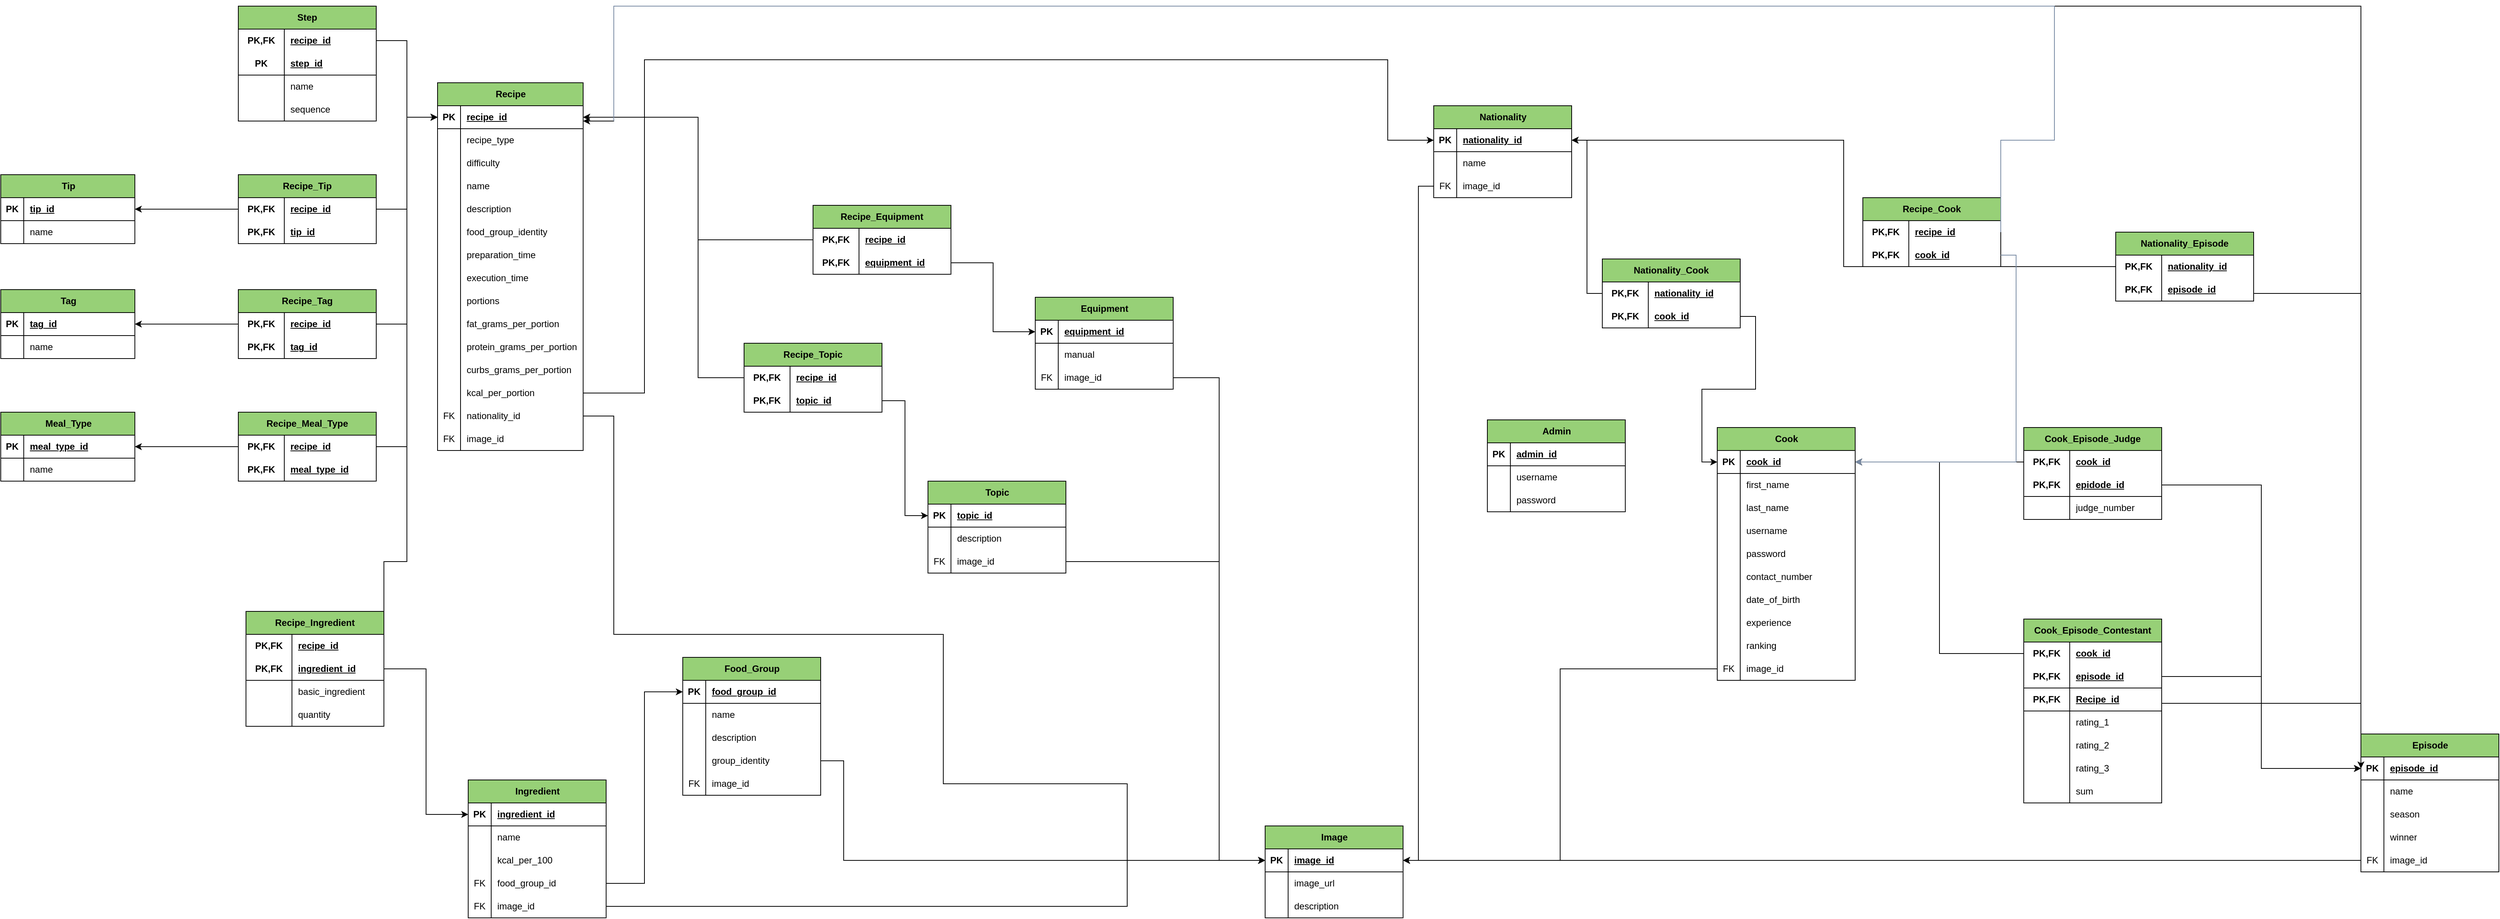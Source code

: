 <mxfile version="24.4.6" type="device">
  <diagram id="R2lEEEUBdFMjLlhIrx00" name="Page-1">
    <mxGraphModel dx="3324" dy="1598" grid="0" gridSize="10" guides="1" tooltips="1" connect="1" arrows="1" fold="1" page="0" pageScale="1" pageWidth="1654" pageHeight="1169" math="0" shadow="0" extFonts="Permanent Marker^https://fonts.googleapis.com/css?family=Permanent+Marker">
      <root>
        <mxCell id="0" />
        <mxCell id="1" parent="0" />
        <mxCell id="uvyqF5txc0uEIfRBRFgX-1" value="Recipe" style="shape=table;startSize=30;container=1;collapsible=1;childLayout=tableLayout;fixedRows=1;rowLines=0;fontStyle=1;align=center;resizeLast=1;html=1;fillColor=#97D077;" parent="1" vertex="1">
          <mxGeometry x="-110" y="-60" width="190" height="480" as="geometry" />
        </mxCell>
        <mxCell id="uvyqF5txc0uEIfRBRFgX-2" value="" style="shape=tableRow;horizontal=0;startSize=0;swimlaneHead=0;swimlaneBody=0;fillColor=none;collapsible=0;dropTarget=0;points=[[0,0.5],[1,0.5]];portConstraint=eastwest;top=0;left=0;right=0;bottom=1;" parent="uvyqF5txc0uEIfRBRFgX-1" vertex="1">
          <mxGeometry y="30" width="190" height="30" as="geometry" />
        </mxCell>
        <mxCell id="uvyqF5txc0uEIfRBRFgX-3" value="PK" style="shape=partialRectangle;connectable=0;fillColor=none;top=0;left=0;bottom=0;right=0;fontStyle=1;overflow=hidden;whiteSpace=wrap;html=1;" parent="uvyqF5txc0uEIfRBRFgX-2" vertex="1">
          <mxGeometry width="30" height="30" as="geometry">
            <mxRectangle width="30" height="30" as="alternateBounds" />
          </mxGeometry>
        </mxCell>
        <mxCell id="uvyqF5txc0uEIfRBRFgX-4" value="recipe_id" style="shape=partialRectangle;connectable=0;fillColor=none;top=0;left=0;bottom=0;right=0;align=left;spacingLeft=6;fontStyle=5;overflow=hidden;whiteSpace=wrap;html=1;" parent="uvyqF5txc0uEIfRBRFgX-2" vertex="1">
          <mxGeometry x="30" width="160" height="30" as="geometry">
            <mxRectangle width="160" height="30" as="alternateBounds" />
          </mxGeometry>
        </mxCell>
        <mxCell id="uvyqF5txc0uEIfRBRFgX-5" value="" style="shape=tableRow;horizontal=0;startSize=0;swimlaneHead=0;swimlaneBody=0;fillColor=none;collapsible=0;dropTarget=0;points=[[0,0.5],[1,0.5]];portConstraint=eastwest;top=0;left=0;right=0;bottom=0;" parent="uvyqF5txc0uEIfRBRFgX-1" vertex="1">
          <mxGeometry y="60" width="190" height="30" as="geometry" />
        </mxCell>
        <mxCell id="uvyqF5txc0uEIfRBRFgX-6" value="" style="shape=partialRectangle;connectable=0;fillColor=none;top=0;left=0;bottom=0;right=0;editable=1;overflow=hidden;whiteSpace=wrap;html=1;" parent="uvyqF5txc0uEIfRBRFgX-5" vertex="1">
          <mxGeometry width="30" height="30" as="geometry">
            <mxRectangle width="30" height="30" as="alternateBounds" />
          </mxGeometry>
        </mxCell>
        <mxCell id="uvyqF5txc0uEIfRBRFgX-7" value="recipe_type" style="shape=partialRectangle;connectable=0;fillColor=none;top=0;left=0;bottom=0;right=0;align=left;spacingLeft=6;overflow=hidden;whiteSpace=wrap;html=1;" parent="uvyqF5txc0uEIfRBRFgX-5" vertex="1">
          <mxGeometry x="30" width="160" height="30" as="geometry">
            <mxRectangle width="160" height="30" as="alternateBounds" />
          </mxGeometry>
        </mxCell>
        <mxCell id="uvyqF5txc0uEIfRBRFgX-8" value="" style="shape=tableRow;horizontal=0;startSize=0;swimlaneHead=0;swimlaneBody=0;fillColor=none;collapsible=0;dropTarget=0;points=[[0,0.5],[1,0.5]];portConstraint=eastwest;top=0;left=0;right=0;bottom=0;" parent="uvyqF5txc0uEIfRBRFgX-1" vertex="1">
          <mxGeometry y="90" width="190" height="30" as="geometry" />
        </mxCell>
        <mxCell id="uvyqF5txc0uEIfRBRFgX-9" value="" style="shape=partialRectangle;connectable=0;fillColor=none;top=0;left=0;bottom=0;right=0;editable=1;overflow=hidden;whiteSpace=wrap;html=1;" parent="uvyqF5txc0uEIfRBRFgX-8" vertex="1">
          <mxGeometry width="30" height="30" as="geometry">
            <mxRectangle width="30" height="30" as="alternateBounds" />
          </mxGeometry>
        </mxCell>
        <mxCell id="uvyqF5txc0uEIfRBRFgX-10" value="difficulty" style="shape=partialRectangle;connectable=0;fillColor=none;top=0;left=0;bottom=0;right=0;align=left;spacingLeft=6;overflow=hidden;whiteSpace=wrap;html=1;" parent="uvyqF5txc0uEIfRBRFgX-8" vertex="1">
          <mxGeometry x="30" width="160" height="30" as="geometry">
            <mxRectangle width="160" height="30" as="alternateBounds" />
          </mxGeometry>
        </mxCell>
        <mxCell id="uvyqF5txc0uEIfRBRFgX-11" value="" style="shape=tableRow;horizontal=0;startSize=0;swimlaneHead=0;swimlaneBody=0;fillColor=none;collapsible=0;dropTarget=0;points=[[0,0.5],[1,0.5]];portConstraint=eastwest;top=0;left=0;right=0;bottom=0;" parent="uvyqF5txc0uEIfRBRFgX-1" vertex="1">
          <mxGeometry y="120" width="190" height="30" as="geometry" />
        </mxCell>
        <mxCell id="uvyqF5txc0uEIfRBRFgX-12" value="" style="shape=partialRectangle;connectable=0;fillColor=none;top=0;left=0;bottom=0;right=0;editable=1;overflow=hidden;whiteSpace=wrap;html=1;" parent="uvyqF5txc0uEIfRBRFgX-11" vertex="1">
          <mxGeometry width="30" height="30" as="geometry">
            <mxRectangle width="30" height="30" as="alternateBounds" />
          </mxGeometry>
        </mxCell>
        <mxCell id="uvyqF5txc0uEIfRBRFgX-13" value="name" style="shape=partialRectangle;connectable=0;fillColor=none;top=0;left=0;bottom=0;right=0;align=left;spacingLeft=6;overflow=hidden;whiteSpace=wrap;html=1;" parent="uvyqF5txc0uEIfRBRFgX-11" vertex="1">
          <mxGeometry x="30" width="160" height="30" as="geometry">
            <mxRectangle width="160" height="30" as="alternateBounds" />
          </mxGeometry>
        </mxCell>
        <mxCell id="uvyqF5txc0uEIfRBRFgX-27" value="" style="shape=tableRow;horizontal=0;startSize=0;swimlaneHead=0;swimlaneBody=0;fillColor=none;collapsible=0;dropTarget=0;points=[[0,0.5],[1,0.5]];portConstraint=eastwest;top=0;left=0;right=0;bottom=0;" parent="uvyqF5txc0uEIfRBRFgX-1" vertex="1">
          <mxGeometry y="150" width="190" height="30" as="geometry" />
        </mxCell>
        <mxCell id="uvyqF5txc0uEIfRBRFgX-28" value="" style="shape=partialRectangle;connectable=0;fillColor=none;top=0;left=0;bottom=0;right=0;editable=1;overflow=hidden;whiteSpace=wrap;html=1;" parent="uvyqF5txc0uEIfRBRFgX-27" vertex="1">
          <mxGeometry width="30" height="30" as="geometry">
            <mxRectangle width="30" height="30" as="alternateBounds" />
          </mxGeometry>
        </mxCell>
        <mxCell id="uvyqF5txc0uEIfRBRFgX-29" value="description" style="shape=partialRectangle;connectable=0;fillColor=none;top=0;left=0;bottom=0;right=0;align=left;spacingLeft=6;overflow=hidden;whiteSpace=wrap;html=1;" parent="uvyqF5txc0uEIfRBRFgX-27" vertex="1">
          <mxGeometry x="30" width="160" height="30" as="geometry">
            <mxRectangle width="160" height="30" as="alternateBounds" />
          </mxGeometry>
        </mxCell>
        <mxCell id="tmt91RQyFEkdCh_1j9aq-7" style="shape=tableRow;horizontal=0;startSize=0;swimlaneHead=0;swimlaneBody=0;fillColor=none;collapsible=0;dropTarget=0;points=[[0,0.5],[1,0.5]];portConstraint=eastwest;top=0;left=0;right=0;bottom=0;" parent="uvyqF5txc0uEIfRBRFgX-1" vertex="1">
          <mxGeometry y="180" width="190" height="30" as="geometry" />
        </mxCell>
        <mxCell id="tmt91RQyFEkdCh_1j9aq-8" style="shape=partialRectangle;connectable=0;fillColor=none;top=0;left=0;bottom=0;right=0;editable=1;overflow=hidden;whiteSpace=wrap;html=1;" parent="tmt91RQyFEkdCh_1j9aq-7" vertex="1">
          <mxGeometry width="30" height="30" as="geometry">
            <mxRectangle width="30" height="30" as="alternateBounds" />
          </mxGeometry>
        </mxCell>
        <mxCell id="tmt91RQyFEkdCh_1j9aq-9" value="food_group_identity" style="shape=partialRectangle;connectable=0;fillColor=none;top=0;left=0;bottom=0;right=0;align=left;spacingLeft=6;overflow=hidden;whiteSpace=wrap;html=1;" parent="tmt91RQyFEkdCh_1j9aq-7" vertex="1">
          <mxGeometry x="30" width="160" height="30" as="geometry">
            <mxRectangle width="160" height="30" as="alternateBounds" />
          </mxGeometry>
        </mxCell>
        <mxCell id="uvyqF5txc0uEIfRBRFgX-30" value="" style="shape=tableRow;horizontal=0;startSize=0;swimlaneHead=0;swimlaneBody=0;fillColor=none;collapsible=0;dropTarget=0;points=[[0,0.5],[1,0.5]];portConstraint=eastwest;top=0;left=0;right=0;bottom=0;" parent="uvyqF5txc0uEIfRBRFgX-1" vertex="1">
          <mxGeometry y="210" width="190" height="30" as="geometry" />
        </mxCell>
        <mxCell id="uvyqF5txc0uEIfRBRFgX-31" value="" style="shape=partialRectangle;connectable=0;fillColor=none;top=0;left=0;bottom=0;right=0;editable=1;overflow=hidden;whiteSpace=wrap;html=1;" parent="uvyqF5txc0uEIfRBRFgX-30" vertex="1">
          <mxGeometry width="30" height="30" as="geometry">
            <mxRectangle width="30" height="30" as="alternateBounds" />
          </mxGeometry>
        </mxCell>
        <mxCell id="uvyqF5txc0uEIfRBRFgX-32" value="preparation_time" style="shape=partialRectangle;connectable=0;fillColor=none;top=0;left=0;bottom=0;right=0;align=left;spacingLeft=6;overflow=hidden;whiteSpace=wrap;html=1;" parent="uvyqF5txc0uEIfRBRFgX-30" vertex="1">
          <mxGeometry x="30" width="160" height="30" as="geometry">
            <mxRectangle width="160" height="30" as="alternateBounds" />
          </mxGeometry>
        </mxCell>
        <mxCell id="uvyqF5txc0uEIfRBRFgX-33" value="" style="shape=tableRow;horizontal=0;startSize=0;swimlaneHead=0;swimlaneBody=0;fillColor=none;collapsible=0;dropTarget=0;points=[[0,0.5],[1,0.5]];portConstraint=eastwest;top=0;left=0;right=0;bottom=0;" parent="uvyqF5txc0uEIfRBRFgX-1" vertex="1">
          <mxGeometry y="240" width="190" height="30" as="geometry" />
        </mxCell>
        <mxCell id="uvyqF5txc0uEIfRBRFgX-34" value="" style="shape=partialRectangle;connectable=0;fillColor=none;top=0;left=0;bottom=0;right=0;editable=1;overflow=hidden;whiteSpace=wrap;html=1;" parent="uvyqF5txc0uEIfRBRFgX-33" vertex="1">
          <mxGeometry width="30" height="30" as="geometry">
            <mxRectangle width="30" height="30" as="alternateBounds" />
          </mxGeometry>
        </mxCell>
        <mxCell id="uvyqF5txc0uEIfRBRFgX-35" value="execution_time" style="shape=partialRectangle;connectable=0;fillColor=none;top=0;left=0;bottom=0;right=0;align=left;spacingLeft=6;overflow=hidden;whiteSpace=wrap;html=1;" parent="uvyqF5txc0uEIfRBRFgX-33" vertex="1">
          <mxGeometry x="30" width="160" height="30" as="geometry">
            <mxRectangle width="160" height="30" as="alternateBounds" />
          </mxGeometry>
        </mxCell>
        <mxCell id="uvyqF5txc0uEIfRBRFgX-36" value="" style="shape=tableRow;horizontal=0;startSize=0;swimlaneHead=0;swimlaneBody=0;fillColor=none;collapsible=0;dropTarget=0;points=[[0,0.5],[1,0.5]];portConstraint=eastwest;top=0;left=0;right=0;bottom=0;" parent="uvyqF5txc0uEIfRBRFgX-1" vertex="1">
          <mxGeometry y="270" width="190" height="30" as="geometry" />
        </mxCell>
        <mxCell id="uvyqF5txc0uEIfRBRFgX-37" value="" style="shape=partialRectangle;connectable=0;fillColor=none;top=0;left=0;bottom=0;right=0;editable=1;overflow=hidden;whiteSpace=wrap;html=1;" parent="uvyqF5txc0uEIfRBRFgX-36" vertex="1">
          <mxGeometry width="30" height="30" as="geometry">
            <mxRectangle width="30" height="30" as="alternateBounds" />
          </mxGeometry>
        </mxCell>
        <mxCell id="uvyqF5txc0uEIfRBRFgX-38" value="portions" style="shape=partialRectangle;connectable=0;fillColor=none;top=0;left=0;bottom=0;right=0;align=left;spacingLeft=6;overflow=hidden;whiteSpace=wrap;html=1;" parent="uvyqF5txc0uEIfRBRFgX-36" vertex="1">
          <mxGeometry x="30" width="160" height="30" as="geometry">
            <mxRectangle width="160" height="30" as="alternateBounds" />
          </mxGeometry>
        </mxCell>
        <mxCell id="uvyqF5txc0uEIfRBRFgX-39" value="" style="shape=tableRow;horizontal=0;startSize=0;swimlaneHead=0;swimlaneBody=0;fillColor=none;collapsible=0;dropTarget=0;points=[[0,0.5],[1,0.5]];portConstraint=eastwest;top=0;left=0;right=0;bottom=0;" parent="uvyqF5txc0uEIfRBRFgX-1" vertex="1">
          <mxGeometry y="300" width="190" height="30" as="geometry" />
        </mxCell>
        <mxCell id="uvyqF5txc0uEIfRBRFgX-40" value="" style="shape=partialRectangle;connectable=0;fillColor=none;top=0;left=0;bottom=0;right=0;editable=1;overflow=hidden;whiteSpace=wrap;html=1;" parent="uvyqF5txc0uEIfRBRFgX-39" vertex="1">
          <mxGeometry width="30" height="30" as="geometry">
            <mxRectangle width="30" height="30" as="alternateBounds" />
          </mxGeometry>
        </mxCell>
        <mxCell id="uvyqF5txc0uEIfRBRFgX-41" value="fat_grams_per_portion" style="shape=partialRectangle;connectable=0;fillColor=none;top=0;left=0;bottom=0;right=0;align=left;spacingLeft=6;overflow=hidden;whiteSpace=wrap;html=1;" parent="uvyqF5txc0uEIfRBRFgX-39" vertex="1">
          <mxGeometry x="30" width="160" height="30" as="geometry">
            <mxRectangle width="160" height="30" as="alternateBounds" />
          </mxGeometry>
        </mxCell>
        <mxCell id="uvyqF5txc0uEIfRBRFgX-42" value="" style="shape=tableRow;horizontal=0;startSize=0;swimlaneHead=0;swimlaneBody=0;fillColor=none;collapsible=0;dropTarget=0;points=[[0,0.5],[1,0.5]];portConstraint=eastwest;top=0;left=0;right=0;bottom=0;" parent="uvyqF5txc0uEIfRBRFgX-1" vertex="1">
          <mxGeometry y="330" width="190" height="30" as="geometry" />
        </mxCell>
        <mxCell id="uvyqF5txc0uEIfRBRFgX-43" value="" style="shape=partialRectangle;connectable=0;fillColor=none;top=0;left=0;bottom=0;right=0;editable=1;overflow=hidden;whiteSpace=wrap;html=1;" parent="uvyqF5txc0uEIfRBRFgX-42" vertex="1">
          <mxGeometry width="30" height="30" as="geometry">
            <mxRectangle width="30" height="30" as="alternateBounds" />
          </mxGeometry>
        </mxCell>
        <mxCell id="uvyqF5txc0uEIfRBRFgX-44" value="protein_grams_per_portion" style="shape=partialRectangle;connectable=0;fillColor=none;top=0;left=0;bottom=0;right=0;align=left;spacingLeft=6;overflow=hidden;whiteSpace=wrap;html=1;" parent="uvyqF5txc0uEIfRBRFgX-42" vertex="1">
          <mxGeometry x="30" width="160" height="30" as="geometry">
            <mxRectangle width="160" height="30" as="alternateBounds" />
          </mxGeometry>
        </mxCell>
        <mxCell id="uvyqF5txc0uEIfRBRFgX-45" value="" style="shape=tableRow;horizontal=0;startSize=0;swimlaneHead=0;swimlaneBody=0;fillColor=none;collapsible=0;dropTarget=0;points=[[0,0.5],[1,0.5]];portConstraint=eastwest;top=0;left=0;right=0;bottom=0;" parent="uvyqF5txc0uEIfRBRFgX-1" vertex="1">
          <mxGeometry y="360" width="190" height="30" as="geometry" />
        </mxCell>
        <mxCell id="uvyqF5txc0uEIfRBRFgX-46" value="" style="shape=partialRectangle;connectable=0;fillColor=none;top=0;left=0;bottom=0;right=0;editable=1;overflow=hidden;whiteSpace=wrap;html=1;" parent="uvyqF5txc0uEIfRBRFgX-45" vertex="1">
          <mxGeometry width="30" height="30" as="geometry">
            <mxRectangle width="30" height="30" as="alternateBounds" />
          </mxGeometry>
        </mxCell>
        <mxCell id="uvyqF5txc0uEIfRBRFgX-47" value="curbs_grams_per_portion" style="shape=partialRectangle;connectable=0;fillColor=none;top=0;left=0;bottom=0;right=0;align=left;spacingLeft=6;overflow=hidden;whiteSpace=wrap;html=1;" parent="uvyqF5txc0uEIfRBRFgX-45" vertex="1">
          <mxGeometry x="30" width="160" height="30" as="geometry">
            <mxRectangle width="160" height="30" as="alternateBounds" />
          </mxGeometry>
        </mxCell>
        <mxCell id="uvyqF5txc0uEIfRBRFgX-48" value="" style="shape=tableRow;horizontal=0;startSize=0;swimlaneHead=0;swimlaneBody=0;fillColor=none;collapsible=0;dropTarget=0;points=[[0,0.5],[1,0.5]];portConstraint=eastwest;top=0;left=0;right=0;bottom=0;" parent="uvyqF5txc0uEIfRBRFgX-1" vertex="1">
          <mxGeometry y="390" width="190" height="30" as="geometry" />
        </mxCell>
        <mxCell id="uvyqF5txc0uEIfRBRFgX-49" value="" style="shape=partialRectangle;connectable=0;fillColor=none;top=0;left=0;bottom=0;right=0;editable=1;overflow=hidden;whiteSpace=wrap;html=1;" parent="uvyqF5txc0uEIfRBRFgX-48" vertex="1">
          <mxGeometry width="30" height="30" as="geometry">
            <mxRectangle width="30" height="30" as="alternateBounds" />
          </mxGeometry>
        </mxCell>
        <mxCell id="uvyqF5txc0uEIfRBRFgX-50" value="kcal_per_portion" style="shape=partialRectangle;connectable=0;fillColor=none;top=0;left=0;bottom=0;right=0;align=left;spacingLeft=6;overflow=hidden;whiteSpace=wrap;html=1;" parent="uvyqF5txc0uEIfRBRFgX-48" vertex="1">
          <mxGeometry x="30" width="160" height="30" as="geometry">
            <mxRectangle width="160" height="30" as="alternateBounds" />
          </mxGeometry>
        </mxCell>
        <mxCell id="uvyqF5txc0uEIfRBRFgX-51" value="" style="shape=tableRow;horizontal=0;startSize=0;swimlaneHead=0;swimlaneBody=0;fillColor=none;collapsible=0;dropTarget=0;points=[[0,0.5],[1,0.5]];portConstraint=eastwest;top=0;left=0;right=0;bottom=0;" parent="uvyqF5txc0uEIfRBRFgX-1" vertex="1">
          <mxGeometry y="420" width="190" height="30" as="geometry" />
        </mxCell>
        <mxCell id="uvyqF5txc0uEIfRBRFgX-52" value="FK" style="shape=partialRectangle;connectable=0;fillColor=none;top=0;left=0;bottom=0;right=0;editable=1;overflow=hidden;whiteSpace=wrap;html=1;" parent="uvyqF5txc0uEIfRBRFgX-51" vertex="1">
          <mxGeometry width="30" height="30" as="geometry">
            <mxRectangle width="30" height="30" as="alternateBounds" />
          </mxGeometry>
        </mxCell>
        <mxCell id="uvyqF5txc0uEIfRBRFgX-53" value="nationality_id" style="shape=partialRectangle;connectable=0;fillColor=none;top=0;left=0;bottom=0;right=0;align=left;spacingLeft=6;overflow=hidden;whiteSpace=wrap;html=1;" parent="uvyqF5txc0uEIfRBRFgX-51" vertex="1">
          <mxGeometry x="30" width="160" height="30" as="geometry">
            <mxRectangle width="160" height="30" as="alternateBounds" />
          </mxGeometry>
        </mxCell>
        <mxCell id="uvyqF5txc0uEIfRBRFgX-94" value="" style="shape=tableRow;horizontal=0;startSize=0;swimlaneHead=0;swimlaneBody=0;fillColor=none;collapsible=0;dropTarget=0;points=[[0,0.5],[1,0.5]];portConstraint=eastwest;top=0;left=0;right=0;bottom=0;" parent="uvyqF5txc0uEIfRBRFgX-1" vertex="1">
          <mxGeometry y="450" width="190" height="30" as="geometry" />
        </mxCell>
        <mxCell id="uvyqF5txc0uEIfRBRFgX-95" value="FK" style="shape=partialRectangle;connectable=0;fillColor=none;top=0;left=0;bottom=0;right=0;editable=1;overflow=hidden;whiteSpace=wrap;html=1;" parent="uvyqF5txc0uEIfRBRFgX-94" vertex="1">
          <mxGeometry width="30" height="30" as="geometry">
            <mxRectangle width="30" height="30" as="alternateBounds" />
          </mxGeometry>
        </mxCell>
        <mxCell id="uvyqF5txc0uEIfRBRFgX-96" value="image_id" style="shape=partialRectangle;connectable=0;fillColor=none;top=0;left=0;bottom=0;right=0;align=left;spacingLeft=6;overflow=hidden;whiteSpace=wrap;html=1;" parent="uvyqF5txc0uEIfRBRFgX-94" vertex="1">
          <mxGeometry x="30" width="160" height="30" as="geometry">
            <mxRectangle width="160" height="30" as="alternateBounds" />
          </mxGeometry>
        </mxCell>
        <mxCell id="uvyqF5txc0uEIfRBRFgX-97" value="Ingredient" style="shape=table;startSize=30;container=1;collapsible=1;childLayout=tableLayout;fixedRows=1;rowLines=0;fontStyle=1;align=center;resizeLast=1;html=1;fillColor=#97D077;" parent="1" vertex="1">
          <mxGeometry x="-70" y="850" width="180" height="180" as="geometry" />
        </mxCell>
        <mxCell id="uvyqF5txc0uEIfRBRFgX-98" value="" style="shape=tableRow;horizontal=0;startSize=0;swimlaneHead=0;swimlaneBody=0;fillColor=none;collapsible=0;dropTarget=0;points=[[0,0.5],[1,0.5]];portConstraint=eastwest;top=0;left=0;right=0;bottom=1;" parent="uvyqF5txc0uEIfRBRFgX-97" vertex="1">
          <mxGeometry y="30" width="180" height="30" as="geometry" />
        </mxCell>
        <mxCell id="uvyqF5txc0uEIfRBRFgX-99" value="PK" style="shape=partialRectangle;connectable=0;fillColor=none;top=0;left=0;bottom=0;right=0;fontStyle=1;overflow=hidden;whiteSpace=wrap;html=1;" parent="uvyqF5txc0uEIfRBRFgX-98" vertex="1">
          <mxGeometry width="30" height="30" as="geometry">
            <mxRectangle width="30" height="30" as="alternateBounds" />
          </mxGeometry>
        </mxCell>
        <mxCell id="uvyqF5txc0uEIfRBRFgX-100" value="ingredient_id" style="shape=partialRectangle;connectable=0;fillColor=none;top=0;left=0;bottom=0;right=0;align=left;spacingLeft=6;fontStyle=5;overflow=hidden;whiteSpace=wrap;html=1;" parent="uvyqF5txc0uEIfRBRFgX-98" vertex="1">
          <mxGeometry x="30" width="150" height="30" as="geometry">
            <mxRectangle width="150" height="30" as="alternateBounds" />
          </mxGeometry>
        </mxCell>
        <mxCell id="uvyqF5txc0uEIfRBRFgX-101" value="" style="shape=tableRow;horizontal=0;startSize=0;swimlaneHead=0;swimlaneBody=0;fillColor=none;collapsible=0;dropTarget=0;points=[[0,0.5],[1,0.5]];portConstraint=eastwest;top=0;left=0;right=0;bottom=0;" parent="uvyqF5txc0uEIfRBRFgX-97" vertex="1">
          <mxGeometry y="60" width="180" height="30" as="geometry" />
        </mxCell>
        <mxCell id="uvyqF5txc0uEIfRBRFgX-102" value="" style="shape=partialRectangle;connectable=0;fillColor=none;top=0;left=0;bottom=0;right=0;editable=1;overflow=hidden;whiteSpace=wrap;html=1;" parent="uvyqF5txc0uEIfRBRFgX-101" vertex="1">
          <mxGeometry width="30" height="30" as="geometry">
            <mxRectangle width="30" height="30" as="alternateBounds" />
          </mxGeometry>
        </mxCell>
        <mxCell id="uvyqF5txc0uEIfRBRFgX-103" value="name" style="shape=partialRectangle;connectable=0;fillColor=none;top=0;left=0;bottom=0;right=0;align=left;spacingLeft=6;overflow=hidden;whiteSpace=wrap;html=1;" parent="uvyqF5txc0uEIfRBRFgX-101" vertex="1">
          <mxGeometry x="30" width="150" height="30" as="geometry">
            <mxRectangle width="150" height="30" as="alternateBounds" />
          </mxGeometry>
        </mxCell>
        <mxCell id="uvyqF5txc0uEIfRBRFgX-104" value="" style="shape=tableRow;horizontal=0;startSize=0;swimlaneHead=0;swimlaneBody=0;fillColor=none;collapsible=0;dropTarget=0;points=[[0,0.5],[1,0.5]];portConstraint=eastwest;top=0;left=0;right=0;bottom=0;" parent="uvyqF5txc0uEIfRBRFgX-97" vertex="1">
          <mxGeometry y="90" width="180" height="30" as="geometry" />
        </mxCell>
        <mxCell id="uvyqF5txc0uEIfRBRFgX-105" value="" style="shape=partialRectangle;connectable=0;fillColor=none;top=0;left=0;bottom=0;right=0;editable=1;overflow=hidden;whiteSpace=wrap;html=1;" parent="uvyqF5txc0uEIfRBRFgX-104" vertex="1">
          <mxGeometry width="30" height="30" as="geometry">
            <mxRectangle width="30" height="30" as="alternateBounds" />
          </mxGeometry>
        </mxCell>
        <mxCell id="uvyqF5txc0uEIfRBRFgX-106" value="kcal_per_100" style="shape=partialRectangle;connectable=0;fillColor=none;top=0;left=0;bottom=0;right=0;align=left;spacingLeft=6;overflow=hidden;whiteSpace=wrap;html=1;" parent="uvyqF5txc0uEIfRBRFgX-104" vertex="1">
          <mxGeometry x="30" width="150" height="30" as="geometry">
            <mxRectangle width="150" height="30" as="alternateBounds" />
          </mxGeometry>
        </mxCell>
        <mxCell id="uvyqF5txc0uEIfRBRFgX-107" value="" style="shape=tableRow;horizontal=0;startSize=0;swimlaneHead=0;swimlaneBody=0;fillColor=none;collapsible=0;dropTarget=0;points=[[0,0.5],[1,0.5]];portConstraint=eastwest;top=0;left=0;right=0;bottom=0;" parent="uvyqF5txc0uEIfRBRFgX-97" vertex="1">
          <mxGeometry y="120" width="180" height="30" as="geometry" />
        </mxCell>
        <mxCell id="uvyqF5txc0uEIfRBRFgX-108" value="FK" style="shape=partialRectangle;connectable=0;fillColor=none;top=0;left=0;bottom=0;right=0;editable=1;overflow=hidden;whiteSpace=wrap;html=1;" parent="uvyqF5txc0uEIfRBRFgX-107" vertex="1">
          <mxGeometry width="30" height="30" as="geometry">
            <mxRectangle width="30" height="30" as="alternateBounds" />
          </mxGeometry>
        </mxCell>
        <mxCell id="uvyqF5txc0uEIfRBRFgX-109" value="food_group_id" style="shape=partialRectangle;connectable=0;fillColor=none;top=0;left=0;bottom=0;right=0;align=left;spacingLeft=6;overflow=hidden;whiteSpace=wrap;html=1;" parent="uvyqF5txc0uEIfRBRFgX-107" vertex="1">
          <mxGeometry x="30" width="150" height="30" as="geometry">
            <mxRectangle width="150" height="30" as="alternateBounds" />
          </mxGeometry>
        </mxCell>
        <mxCell id="uvyqF5txc0uEIfRBRFgX-110" value="" style="shape=tableRow;horizontal=0;startSize=0;swimlaneHead=0;swimlaneBody=0;fillColor=none;collapsible=0;dropTarget=0;points=[[0,0.5],[1,0.5]];portConstraint=eastwest;top=0;left=0;right=0;bottom=0;" parent="uvyqF5txc0uEIfRBRFgX-97" vertex="1">
          <mxGeometry y="150" width="180" height="30" as="geometry" />
        </mxCell>
        <mxCell id="uvyqF5txc0uEIfRBRFgX-111" value="FK" style="shape=partialRectangle;connectable=0;fillColor=none;top=0;left=0;bottom=0;right=0;editable=1;overflow=hidden;whiteSpace=wrap;html=1;" parent="uvyqF5txc0uEIfRBRFgX-110" vertex="1">
          <mxGeometry width="30" height="30" as="geometry">
            <mxRectangle width="30" height="30" as="alternateBounds" />
          </mxGeometry>
        </mxCell>
        <mxCell id="uvyqF5txc0uEIfRBRFgX-112" value="image_id" style="shape=partialRectangle;connectable=0;fillColor=none;top=0;left=0;bottom=0;right=0;align=left;spacingLeft=6;overflow=hidden;whiteSpace=wrap;html=1;" parent="uvyqF5txc0uEIfRBRFgX-110" vertex="1">
          <mxGeometry x="30" width="150" height="30" as="geometry">
            <mxRectangle width="150" height="30" as="alternateBounds" />
          </mxGeometry>
        </mxCell>
        <mxCell id="uvyqF5txc0uEIfRBRFgX-113" value="Food_Group" style="shape=table;startSize=30;container=1;collapsible=1;childLayout=tableLayout;fixedRows=1;rowLines=0;fontStyle=1;align=center;resizeLast=1;html=1;fillColor=#97D077;" parent="1" vertex="1">
          <mxGeometry x="210" y="690" width="180" height="180" as="geometry" />
        </mxCell>
        <mxCell id="uvyqF5txc0uEIfRBRFgX-114" value="" style="shape=tableRow;horizontal=0;startSize=0;swimlaneHead=0;swimlaneBody=0;fillColor=none;collapsible=0;dropTarget=0;points=[[0,0.5],[1,0.5]];portConstraint=eastwest;top=0;left=0;right=0;bottom=1;" parent="uvyqF5txc0uEIfRBRFgX-113" vertex="1">
          <mxGeometry y="30" width="180" height="30" as="geometry" />
        </mxCell>
        <mxCell id="uvyqF5txc0uEIfRBRFgX-115" value="PK" style="shape=partialRectangle;connectable=0;fillColor=none;top=0;left=0;bottom=0;right=0;fontStyle=1;overflow=hidden;whiteSpace=wrap;html=1;" parent="uvyqF5txc0uEIfRBRFgX-114" vertex="1">
          <mxGeometry width="30" height="30" as="geometry">
            <mxRectangle width="30" height="30" as="alternateBounds" />
          </mxGeometry>
        </mxCell>
        <mxCell id="uvyqF5txc0uEIfRBRFgX-116" value="food_group_id" style="shape=partialRectangle;connectable=0;fillColor=none;top=0;left=0;bottom=0;right=0;align=left;spacingLeft=6;fontStyle=5;overflow=hidden;whiteSpace=wrap;html=1;" parent="uvyqF5txc0uEIfRBRFgX-114" vertex="1">
          <mxGeometry x="30" width="150" height="30" as="geometry">
            <mxRectangle width="150" height="30" as="alternateBounds" />
          </mxGeometry>
        </mxCell>
        <mxCell id="uvyqF5txc0uEIfRBRFgX-117" value="" style="shape=tableRow;horizontal=0;startSize=0;swimlaneHead=0;swimlaneBody=0;fillColor=none;collapsible=0;dropTarget=0;points=[[0,0.5],[1,0.5]];portConstraint=eastwest;top=0;left=0;right=0;bottom=0;" parent="uvyqF5txc0uEIfRBRFgX-113" vertex="1">
          <mxGeometry y="60" width="180" height="30" as="geometry" />
        </mxCell>
        <mxCell id="uvyqF5txc0uEIfRBRFgX-118" value="" style="shape=partialRectangle;connectable=0;fillColor=none;top=0;left=0;bottom=0;right=0;editable=1;overflow=hidden;whiteSpace=wrap;html=1;" parent="uvyqF5txc0uEIfRBRFgX-117" vertex="1">
          <mxGeometry width="30" height="30" as="geometry">
            <mxRectangle width="30" height="30" as="alternateBounds" />
          </mxGeometry>
        </mxCell>
        <mxCell id="uvyqF5txc0uEIfRBRFgX-119" value="name" style="shape=partialRectangle;connectable=0;fillColor=none;top=0;left=0;bottom=0;right=0;align=left;spacingLeft=6;overflow=hidden;whiteSpace=wrap;html=1;" parent="uvyqF5txc0uEIfRBRFgX-117" vertex="1">
          <mxGeometry x="30" width="150" height="30" as="geometry">
            <mxRectangle width="150" height="30" as="alternateBounds" />
          </mxGeometry>
        </mxCell>
        <mxCell id="uvyqF5txc0uEIfRBRFgX-120" value="" style="shape=tableRow;horizontal=0;startSize=0;swimlaneHead=0;swimlaneBody=0;fillColor=none;collapsible=0;dropTarget=0;points=[[0,0.5],[1,0.5]];portConstraint=eastwest;top=0;left=0;right=0;bottom=0;" parent="uvyqF5txc0uEIfRBRFgX-113" vertex="1">
          <mxGeometry y="90" width="180" height="30" as="geometry" />
        </mxCell>
        <mxCell id="uvyqF5txc0uEIfRBRFgX-121" value="" style="shape=partialRectangle;connectable=0;fillColor=none;top=0;left=0;bottom=0;right=0;editable=1;overflow=hidden;whiteSpace=wrap;html=1;" parent="uvyqF5txc0uEIfRBRFgX-120" vertex="1">
          <mxGeometry width="30" height="30" as="geometry">
            <mxRectangle width="30" height="30" as="alternateBounds" />
          </mxGeometry>
        </mxCell>
        <mxCell id="uvyqF5txc0uEIfRBRFgX-122" value="description" style="shape=partialRectangle;connectable=0;fillColor=none;top=0;left=0;bottom=0;right=0;align=left;spacingLeft=6;overflow=hidden;whiteSpace=wrap;html=1;" parent="uvyqF5txc0uEIfRBRFgX-120" vertex="1">
          <mxGeometry x="30" width="150" height="30" as="geometry">
            <mxRectangle width="150" height="30" as="alternateBounds" />
          </mxGeometry>
        </mxCell>
        <mxCell id="tmt91RQyFEkdCh_1j9aq-4" style="shape=tableRow;horizontal=0;startSize=0;swimlaneHead=0;swimlaneBody=0;fillColor=none;collapsible=0;dropTarget=0;points=[[0,0.5],[1,0.5]];portConstraint=eastwest;top=0;left=0;right=0;bottom=0;" parent="uvyqF5txc0uEIfRBRFgX-113" vertex="1">
          <mxGeometry y="120" width="180" height="30" as="geometry" />
        </mxCell>
        <mxCell id="tmt91RQyFEkdCh_1j9aq-5" style="shape=partialRectangle;connectable=0;fillColor=none;top=0;left=0;bottom=0;right=0;editable=1;overflow=hidden;whiteSpace=wrap;html=1;" parent="tmt91RQyFEkdCh_1j9aq-4" vertex="1">
          <mxGeometry width="30" height="30" as="geometry">
            <mxRectangle width="30" height="30" as="alternateBounds" />
          </mxGeometry>
        </mxCell>
        <mxCell id="tmt91RQyFEkdCh_1j9aq-6" value="group_identity" style="shape=partialRectangle;connectable=0;fillColor=none;top=0;left=0;bottom=0;right=0;align=left;spacingLeft=6;overflow=hidden;whiteSpace=wrap;html=1;" parent="tmt91RQyFEkdCh_1j9aq-4" vertex="1">
          <mxGeometry x="30" width="150" height="30" as="geometry">
            <mxRectangle width="150" height="30" as="alternateBounds" />
          </mxGeometry>
        </mxCell>
        <mxCell id="uvyqF5txc0uEIfRBRFgX-123" value="" style="shape=tableRow;horizontal=0;startSize=0;swimlaneHead=0;swimlaneBody=0;fillColor=none;collapsible=0;dropTarget=0;points=[[0,0.5],[1,0.5]];portConstraint=eastwest;top=0;left=0;right=0;bottom=0;" parent="uvyqF5txc0uEIfRBRFgX-113" vertex="1">
          <mxGeometry y="150" width="180" height="30" as="geometry" />
        </mxCell>
        <mxCell id="uvyqF5txc0uEIfRBRFgX-124" value="FK" style="shape=partialRectangle;connectable=0;fillColor=none;top=0;left=0;bottom=0;right=0;editable=1;overflow=hidden;whiteSpace=wrap;html=1;" parent="uvyqF5txc0uEIfRBRFgX-123" vertex="1">
          <mxGeometry width="30" height="30" as="geometry">
            <mxRectangle width="30" height="30" as="alternateBounds" />
          </mxGeometry>
        </mxCell>
        <mxCell id="uvyqF5txc0uEIfRBRFgX-125" value="image_id" style="shape=partialRectangle;connectable=0;fillColor=none;top=0;left=0;bottom=0;right=0;align=left;spacingLeft=6;overflow=hidden;whiteSpace=wrap;html=1;" parent="uvyqF5txc0uEIfRBRFgX-123" vertex="1">
          <mxGeometry x="30" width="150" height="30" as="geometry">
            <mxRectangle width="150" height="30" as="alternateBounds" />
          </mxGeometry>
        </mxCell>
        <mxCell id="uvyqF5txc0uEIfRBRFgX-127" value="Recipe_Ingredient" style="shape=table;startSize=30;container=1;collapsible=1;childLayout=tableLayout;fixedRows=1;rowLines=0;fontStyle=1;align=center;resizeLast=1;html=1;whiteSpace=wrap;fillColor=#97D077;" parent="1" vertex="1">
          <mxGeometry x="-360" y="630" width="180" height="150" as="geometry" />
        </mxCell>
        <mxCell id="uvyqF5txc0uEIfRBRFgX-128" value="" style="shape=tableRow;horizontal=0;startSize=0;swimlaneHead=0;swimlaneBody=0;fillColor=none;collapsible=0;dropTarget=0;points=[[0,0.5],[1,0.5]];portConstraint=eastwest;top=0;left=0;right=0;bottom=0;html=1;" parent="uvyqF5txc0uEIfRBRFgX-127" vertex="1">
          <mxGeometry y="30" width="180" height="30" as="geometry" />
        </mxCell>
        <mxCell id="uvyqF5txc0uEIfRBRFgX-129" value="PK,FK" style="shape=partialRectangle;connectable=0;fillColor=none;top=0;left=0;bottom=0;right=0;fontStyle=1;overflow=hidden;html=1;whiteSpace=wrap;" parent="uvyqF5txc0uEIfRBRFgX-128" vertex="1">
          <mxGeometry width="60" height="30" as="geometry">
            <mxRectangle width="60" height="30" as="alternateBounds" />
          </mxGeometry>
        </mxCell>
        <mxCell id="uvyqF5txc0uEIfRBRFgX-130" value="recipe_id" style="shape=partialRectangle;connectable=0;fillColor=none;top=0;left=0;bottom=0;right=0;align=left;spacingLeft=6;fontStyle=5;overflow=hidden;html=1;whiteSpace=wrap;" parent="uvyqF5txc0uEIfRBRFgX-128" vertex="1">
          <mxGeometry x="60" width="120" height="30" as="geometry">
            <mxRectangle width="120" height="30" as="alternateBounds" />
          </mxGeometry>
        </mxCell>
        <mxCell id="uvyqF5txc0uEIfRBRFgX-131" value="" style="shape=tableRow;horizontal=0;startSize=0;swimlaneHead=0;swimlaneBody=0;fillColor=none;collapsible=0;dropTarget=0;points=[[0,0.5],[1,0.5]];portConstraint=eastwest;top=0;left=0;right=0;bottom=1;html=1;" parent="uvyqF5txc0uEIfRBRFgX-127" vertex="1">
          <mxGeometry y="60" width="180" height="30" as="geometry" />
        </mxCell>
        <mxCell id="uvyqF5txc0uEIfRBRFgX-132" value="PK,FK" style="shape=partialRectangle;connectable=0;fillColor=none;top=0;left=0;bottom=0;right=0;fontStyle=1;overflow=hidden;html=1;whiteSpace=wrap;" parent="uvyqF5txc0uEIfRBRFgX-131" vertex="1">
          <mxGeometry width="60" height="30" as="geometry">
            <mxRectangle width="60" height="30" as="alternateBounds" />
          </mxGeometry>
        </mxCell>
        <mxCell id="uvyqF5txc0uEIfRBRFgX-133" value="ingredient_id" style="shape=partialRectangle;connectable=0;fillColor=none;top=0;left=0;bottom=0;right=0;align=left;spacingLeft=6;fontStyle=5;overflow=hidden;html=1;whiteSpace=wrap;" parent="uvyqF5txc0uEIfRBRFgX-131" vertex="1">
          <mxGeometry x="60" width="120" height="30" as="geometry">
            <mxRectangle width="120" height="30" as="alternateBounds" />
          </mxGeometry>
        </mxCell>
        <mxCell id="uvyqF5txc0uEIfRBRFgX-134" value="" style="shape=tableRow;horizontal=0;startSize=0;swimlaneHead=0;swimlaneBody=0;fillColor=none;collapsible=0;dropTarget=0;points=[[0,0.5],[1,0.5]];portConstraint=eastwest;top=0;left=0;right=0;bottom=0;html=1;" parent="uvyqF5txc0uEIfRBRFgX-127" vertex="1">
          <mxGeometry y="90" width="180" height="30" as="geometry" />
        </mxCell>
        <mxCell id="uvyqF5txc0uEIfRBRFgX-135" value="" style="shape=partialRectangle;connectable=0;fillColor=none;top=0;left=0;bottom=0;right=0;editable=1;overflow=hidden;html=1;whiteSpace=wrap;" parent="uvyqF5txc0uEIfRBRFgX-134" vertex="1">
          <mxGeometry width="60" height="30" as="geometry">
            <mxRectangle width="60" height="30" as="alternateBounds" />
          </mxGeometry>
        </mxCell>
        <mxCell id="uvyqF5txc0uEIfRBRFgX-136" value="basic_ingredient" style="shape=partialRectangle;connectable=0;fillColor=none;top=0;left=0;bottom=0;right=0;align=left;spacingLeft=6;overflow=hidden;html=1;whiteSpace=wrap;" parent="uvyqF5txc0uEIfRBRFgX-134" vertex="1">
          <mxGeometry x="60" width="120" height="30" as="geometry">
            <mxRectangle width="120" height="30" as="alternateBounds" />
          </mxGeometry>
        </mxCell>
        <mxCell id="uvyqF5txc0uEIfRBRFgX-137" value="" style="shape=tableRow;horizontal=0;startSize=0;swimlaneHead=0;swimlaneBody=0;fillColor=none;collapsible=0;dropTarget=0;points=[[0,0.5],[1,0.5]];portConstraint=eastwest;top=0;left=0;right=0;bottom=0;html=1;" parent="uvyqF5txc0uEIfRBRFgX-127" vertex="1">
          <mxGeometry y="120" width="180" height="30" as="geometry" />
        </mxCell>
        <mxCell id="uvyqF5txc0uEIfRBRFgX-138" value="" style="shape=partialRectangle;connectable=0;fillColor=none;top=0;left=0;bottom=0;right=0;editable=1;overflow=hidden;html=1;whiteSpace=wrap;" parent="uvyqF5txc0uEIfRBRFgX-137" vertex="1">
          <mxGeometry width="60" height="30" as="geometry">
            <mxRectangle width="60" height="30" as="alternateBounds" />
          </mxGeometry>
        </mxCell>
        <mxCell id="uvyqF5txc0uEIfRBRFgX-139" value="quantity" style="shape=partialRectangle;connectable=0;fillColor=none;top=0;left=0;bottom=0;right=0;align=left;spacingLeft=6;overflow=hidden;html=1;whiteSpace=wrap;" parent="uvyqF5txc0uEIfRBRFgX-137" vertex="1">
          <mxGeometry x="60" width="120" height="30" as="geometry">
            <mxRectangle width="120" height="30" as="alternateBounds" />
          </mxGeometry>
        </mxCell>
        <mxCell id="uvyqF5txc0uEIfRBRFgX-140" value="Recipe_Tag" style="shape=table;startSize=30;container=1;collapsible=1;childLayout=tableLayout;fixedRows=1;rowLines=0;fontStyle=1;align=center;resizeLast=1;html=1;whiteSpace=wrap;fillColor=#97D077;" parent="1" vertex="1">
          <mxGeometry x="-370" y="210" width="180" height="90" as="geometry" />
        </mxCell>
        <mxCell id="uvyqF5txc0uEIfRBRFgX-141" value="" style="shape=tableRow;horizontal=0;startSize=0;swimlaneHead=0;swimlaneBody=0;fillColor=none;collapsible=0;dropTarget=0;points=[[0,0.5],[1,0.5]];portConstraint=eastwest;top=0;left=0;right=0;bottom=0;html=1;" parent="uvyqF5txc0uEIfRBRFgX-140" vertex="1">
          <mxGeometry y="30" width="180" height="30" as="geometry" />
        </mxCell>
        <mxCell id="uvyqF5txc0uEIfRBRFgX-142" value="PK,FK" style="shape=partialRectangle;connectable=0;fillColor=none;top=0;left=0;bottom=0;right=0;fontStyle=1;overflow=hidden;html=1;whiteSpace=wrap;" parent="uvyqF5txc0uEIfRBRFgX-141" vertex="1">
          <mxGeometry width="60" height="30" as="geometry">
            <mxRectangle width="60" height="30" as="alternateBounds" />
          </mxGeometry>
        </mxCell>
        <mxCell id="uvyqF5txc0uEIfRBRFgX-143" value="recipe_id" style="shape=partialRectangle;connectable=0;fillColor=none;top=0;left=0;bottom=0;right=0;align=left;spacingLeft=6;fontStyle=5;overflow=hidden;html=1;whiteSpace=wrap;" parent="uvyqF5txc0uEIfRBRFgX-141" vertex="1">
          <mxGeometry x="60" width="120" height="30" as="geometry">
            <mxRectangle width="120" height="30" as="alternateBounds" />
          </mxGeometry>
        </mxCell>
        <mxCell id="uvyqF5txc0uEIfRBRFgX-144" value="" style="shape=tableRow;horizontal=0;startSize=0;swimlaneHead=0;swimlaneBody=0;fillColor=none;collapsible=0;dropTarget=0;points=[[0,0.5],[1,0.5]];portConstraint=eastwest;top=0;left=0;right=0;bottom=1;html=1;" parent="uvyqF5txc0uEIfRBRFgX-140" vertex="1">
          <mxGeometry y="60" width="180" height="30" as="geometry" />
        </mxCell>
        <mxCell id="uvyqF5txc0uEIfRBRFgX-145" value="PK,FK" style="shape=partialRectangle;connectable=0;fillColor=none;top=0;left=0;bottom=0;right=0;fontStyle=1;overflow=hidden;html=1;whiteSpace=wrap;" parent="uvyqF5txc0uEIfRBRFgX-144" vertex="1">
          <mxGeometry width="60" height="30" as="geometry">
            <mxRectangle width="60" height="30" as="alternateBounds" />
          </mxGeometry>
        </mxCell>
        <mxCell id="uvyqF5txc0uEIfRBRFgX-146" value="tag_id" style="shape=partialRectangle;connectable=0;fillColor=none;top=0;left=0;bottom=0;right=0;align=left;spacingLeft=6;fontStyle=5;overflow=hidden;html=1;whiteSpace=wrap;" parent="uvyqF5txc0uEIfRBRFgX-144" vertex="1">
          <mxGeometry x="60" width="120" height="30" as="geometry">
            <mxRectangle width="120" height="30" as="alternateBounds" />
          </mxGeometry>
        </mxCell>
        <mxCell id="uvyqF5txc0uEIfRBRFgX-153" value="Recipe_Meal_Type" style="shape=table;startSize=30;container=1;collapsible=1;childLayout=tableLayout;fixedRows=1;rowLines=0;fontStyle=1;align=center;resizeLast=1;html=1;whiteSpace=wrap;fillColor=#97D077;" parent="1" vertex="1">
          <mxGeometry x="-370" y="370" width="180" height="90" as="geometry" />
        </mxCell>
        <mxCell id="uvyqF5txc0uEIfRBRFgX-154" value="" style="shape=tableRow;horizontal=0;startSize=0;swimlaneHead=0;swimlaneBody=0;fillColor=none;collapsible=0;dropTarget=0;points=[[0,0.5],[1,0.5]];portConstraint=eastwest;top=0;left=0;right=0;bottom=0;html=1;" parent="uvyqF5txc0uEIfRBRFgX-153" vertex="1">
          <mxGeometry y="30" width="180" height="30" as="geometry" />
        </mxCell>
        <mxCell id="uvyqF5txc0uEIfRBRFgX-155" value="PK,FK" style="shape=partialRectangle;connectable=0;fillColor=none;top=0;left=0;bottom=0;right=0;fontStyle=1;overflow=hidden;html=1;whiteSpace=wrap;" parent="uvyqF5txc0uEIfRBRFgX-154" vertex="1">
          <mxGeometry width="60" height="30" as="geometry">
            <mxRectangle width="60" height="30" as="alternateBounds" />
          </mxGeometry>
        </mxCell>
        <mxCell id="uvyqF5txc0uEIfRBRFgX-156" value="recipe_id" style="shape=partialRectangle;connectable=0;fillColor=none;top=0;left=0;bottom=0;right=0;align=left;spacingLeft=6;fontStyle=5;overflow=hidden;html=1;whiteSpace=wrap;" parent="uvyqF5txc0uEIfRBRFgX-154" vertex="1">
          <mxGeometry x="60" width="120" height="30" as="geometry">
            <mxRectangle width="120" height="30" as="alternateBounds" />
          </mxGeometry>
        </mxCell>
        <mxCell id="uvyqF5txc0uEIfRBRFgX-157" value="" style="shape=tableRow;horizontal=0;startSize=0;swimlaneHead=0;swimlaneBody=0;fillColor=none;collapsible=0;dropTarget=0;points=[[0,0.5],[1,0.5]];portConstraint=eastwest;top=0;left=0;right=0;bottom=1;html=1;" parent="uvyqF5txc0uEIfRBRFgX-153" vertex="1">
          <mxGeometry y="60" width="180" height="30" as="geometry" />
        </mxCell>
        <mxCell id="uvyqF5txc0uEIfRBRFgX-158" value="PK,FK" style="shape=partialRectangle;connectable=0;fillColor=none;top=0;left=0;bottom=0;right=0;fontStyle=1;overflow=hidden;html=1;whiteSpace=wrap;" parent="uvyqF5txc0uEIfRBRFgX-157" vertex="1">
          <mxGeometry width="60" height="30" as="geometry">
            <mxRectangle width="60" height="30" as="alternateBounds" />
          </mxGeometry>
        </mxCell>
        <mxCell id="uvyqF5txc0uEIfRBRFgX-159" value="meal_type_id" style="shape=partialRectangle;connectable=0;fillColor=none;top=0;left=0;bottom=0;right=0;align=left;spacingLeft=6;fontStyle=5;overflow=hidden;html=1;whiteSpace=wrap;" parent="uvyqF5txc0uEIfRBRFgX-157" vertex="1">
          <mxGeometry x="60" width="120" height="30" as="geometry">
            <mxRectangle width="120" height="30" as="alternateBounds" />
          </mxGeometry>
        </mxCell>
        <mxCell id="uvyqF5txc0uEIfRBRFgX-163" value="Recipe_Tip" style="shape=table;startSize=30;container=1;collapsible=1;childLayout=tableLayout;fixedRows=1;rowLines=0;fontStyle=1;align=center;resizeLast=1;html=1;whiteSpace=wrap;fillColor=#97D077;" parent="1" vertex="1">
          <mxGeometry x="-370" y="60" width="180" height="90" as="geometry" />
        </mxCell>
        <mxCell id="uvyqF5txc0uEIfRBRFgX-164" value="" style="shape=tableRow;horizontal=0;startSize=0;swimlaneHead=0;swimlaneBody=0;fillColor=none;collapsible=0;dropTarget=0;points=[[0,0.5],[1,0.5]];portConstraint=eastwest;top=0;left=0;right=0;bottom=0;html=1;" parent="uvyqF5txc0uEIfRBRFgX-163" vertex="1">
          <mxGeometry y="30" width="180" height="30" as="geometry" />
        </mxCell>
        <mxCell id="uvyqF5txc0uEIfRBRFgX-165" value="PK,FK" style="shape=partialRectangle;connectable=0;fillColor=none;top=0;left=0;bottom=0;right=0;fontStyle=1;overflow=hidden;html=1;whiteSpace=wrap;" parent="uvyqF5txc0uEIfRBRFgX-164" vertex="1">
          <mxGeometry width="60" height="30" as="geometry">
            <mxRectangle width="60" height="30" as="alternateBounds" />
          </mxGeometry>
        </mxCell>
        <mxCell id="uvyqF5txc0uEIfRBRFgX-166" value="recipe_id" style="shape=partialRectangle;connectable=0;fillColor=none;top=0;left=0;bottom=0;right=0;align=left;spacingLeft=6;fontStyle=5;overflow=hidden;html=1;whiteSpace=wrap;" parent="uvyqF5txc0uEIfRBRFgX-164" vertex="1">
          <mxGeometry x="60" width="120" height="30" as="geometry">
            <mxRectangle width="120" height="30" as="alternateBounds" />
          </mxGeometry>
        </mxCell>
        <mxCell id="uvyqF5txc0uEIfRBRFgX-167" value="" style="shape=tableRow;horizontal=0;startSize=0;swimlaneHead=0;swimlaneBody=0;fillColor=none;collapsible=0;dropTarget=0;points=[[0,0.5],[1,0.5]];portConstraint=eastwest;top=0;left=0;right=0;bottom=1;html=1;" parent="uvyqF5txc0uEIfRBRFgX-163" vertex="1">
          <mxGeometry y="60" width="180" height="30" as="geometry" />
        </mxCell>
        <mxCell id="uvyqF5txc0uEIfRBRFgX-168" value="PK,FK" style="shape=partialRectangle;connectable=0;fillColor=none;top=0;left=0;bottom=0;right=0;fontStyle=1;overflow=hidden;html=1;whiteSpace=wrap;" parent="uvyqF5txc0uEIfRBRFgX-167" vertex="1">
          <mxGeometry width="60" height="30" as="geometry">
            <mxRectangle width="60" height="30" as="alternateBounds" />
          </mxGeometry>
        </mxCell>
        <mxCell id="uvyqF5txc0uEIfRBRFgX-169" value="tip_id" style="shape=partialRectangle;connectable=0;fillColor=none;top=0;left=0;bottom=0;right=0;align=left;spacingLeft=6;fontStyle=5;overflow=hidden;html=1;whiteSpace=wrap;" parent="uvyqF5txc0uEIfRBRFgX-167" vertex="1">
          <mxGeometry x="60" width="120" height="30" as="geometry">
            <mxRectangle width="120" height="30" as="alternateBounds" />
          </mxGeometry>
        </mxCell>
        <mxCell id="uvyqF5txc0uEIfRBRFgX-173" value="Step" style="shape=table;startSize=30;container=1;collapsible=1;childLayout=tableLayout;fixedRows=1;rowLines=0;fontStyle=1;align=center;resizeLast=1;html=1;whiteSpace=wrap;fillColor=#97D077;" parent="1" vertex="1">
          <mxGeometry x="-370" y="-160" width="180" height="150" as="geometry" />
        </mxCell>
        <mxCell id="uvyqF5txc0uEIfRBRFgX-174" value="" style="shape=tableRow;horizontal=0;startSize=0;swimlaneHead=0;swimlaneBody=0;fillColor=none;collapsible=0;dropTarget=0;points=[[0,0.5],[1,0.5]];portConstraint=eastwest;top=0;left=0;right=0;bottom=0;html=1;" parent="uvyqF5txc0uEIfRBRFgX-173" vertex="1">
          <mxGeometry y="30" width="180" height="30" as="geometry" />
        </mxCell>
        <mxCell id="uvyqF5txc0uEIfRBRFgX-175" value="PK,FK" style="shape=partialRectangle;connectable=0;fillColor=none;top=0;left=0;bottom=0;right=0;fontStyle=1;overflow=hidden;html=1;whiteSpace=wrap;" parent="uvyqF5txc0uEIfRBRFgX-174" vertex="1">
          <mxGeometry width="60" height="30" as="geometry">
            <mxRectangle width="60" height="30" as="alternateBounds" />
          </mxGeometry>
        </mxCell>
        <mxCell id="uvyqF5txc0uEIfRBRFgX-176" value="recipe_id" style="shape=partialRectangle;connectable=0;fillColor=none;top=0;left=0;bottom=0;right=0;align=left;spacingLeft=6;fontStyle=5;overflow=hidden;html=1;whiteSpace=wrap;" parent="uvyqF5txc0uEIfRBRFgX-174" vertex="1">
          <mxGeometry x="60" width="120" height="30" as="geometry">
            <mxRectangle width="120" height="30" as="alternateBounds" />
          </mxGeometry>
        </mxCell>
        <mxCell id="uvyqF5txc0uEIfRBRFgX-177" value="" style="shape=tableRow;horizontal=0;startSize=0;swimlaneHead=0;swimlaneBody=0;fillColor=none;collapsible=0;dropTarget=0;points=[[0,0.5],[1,0.5]];portConstraint=eastwest;top=0;left=0;right=0;bottom=1;html=1;" parent="uvyqF5txc0uEIfRBRFgX-173" vertex="1">
          <mxGeometry y="60" width="180" height="30" as="geometry" />
        </mxCell>
        <mxCell id="uvyqF5txc0uEIfRBRFgX-178" value="PK" style="shape=partialRectangle;connectable=0;fillColor=none;top=0;left=0;bottom=0;right=0;fontStyle=1;overflow=hidden;html=1;whiteSpace=wrap;" parent="uvyqF5txc0uEIfRBRFgX-177" vertex="1">
          <mxGeometry width="60" height="30" as="geometry">
            <mxRectangle width="60" height="30" as="alternateBounds" />
          </mxGeometry>
        </mxCell>
        <mxCell id="uvyqF5txc0uEIfRBRFgX-179" value="step_id" style="shape=partialRectangle;connectable=0;fillColor=none;top=0;left=0;bottom=0;right=0;align=left;spacingLeft=6;fontStyle=5;overflow=hidden;html=1;whiteSpace=wrap;" parent="uvyqF5txc0uEIfRBRFgX-177" vertex="1">
          <mxGeometry x="60" width="120" height="30" as="geometry">
            <mxRectangle width="120" height="30" as="alternateBounds" />
          </mxGeometry>
        </mxCell>
        <mxCell id="uvyqF5txc0uEIfRBRFgX-180" value="" style="shape=tableRow;horizontal=0;startSize=0;swimlaneHead=0;swimlaneBody=0;fillColor=none;collapsible=0;dropTarget=0;points=[[0,0.5],[1,0.5]];portConstraint=eastwest;top=0;left=0;right=0;bottom=0;html=1;" parent="uvyqF5txc0uEIfRBRFgX-173" vertex="1">
          <mxGeometry y="90" width="180" height="30" as="geometry" />
        </mxCell>
        <mxCell id="uvyqF5txc0uEIfRBRFgX-181" value="" style="shape=partialRectangle;connectable=0;fillColor=none;top=0;left=0;bottom=0;right=0;editable=1;overflow=hidden;html=1;whiteSpace=wrap;" parent="uvyqF5txc0uEIfRBRFgX-180" vertex="1">
          <mxGeometry width="60" height="30" as="geometry">
            <mxRectangle width="60" height="30" as="alternateBounds" />
          </mxGeometry>
        </mxCell>
        <mxCell id="uvyqF5txc0uEIfRBRFgX-182" value="name" style="shape=partialRectangle;connectable=0;fillColor=none;top=0;left=0;bottom=0;right=0;align=left;spacingLeft=6;overflow=hidden;html=1;whiteSpace=wrap;" parent="uvyqF5txc0uEIfRBRFgX-180" vertex="1">
          <mxGeometry x="60" width="120" height="30" as="geometry">
            <mxRectangle width="120" height="30" as="alternateBounds" />
          </mxGeometry>
        </mxCell>
        <mxCell id="tmt91RQyFEkdCh_1j9aq-1" style="shape=tableRow;horizontal=0;startSize=0;swimlaneHead=0;swimlaneBody=0;fillColor=none;collapsible=0;dropTarget=0;points=[[0,0.5],[1,0.5]];portConstraint=eastwest;top=0;left=0;right=0;bottom=0;html=1;" parent="uvyqF5txc0uEIfRBRFgX-173" vertex="1">
          <mxGeometry y="120" width="180" height="30" as="geometry" />
        </mxCell>
        <mxCell id="tmt91RQyFEkdCh_1j9aq-2" style="shape=partialRectangle;connectable=0;fillColor=none;top=0;left=0;bottom=0;right=0;editable=1;overflow=hidden;html=1;whiteSpace=wrap;" parent="tmt91RQyFEkdCh_1j9aq-1" vertex="1">
          <mxGeometry width="60" height="30" as="geometry">
            <mxRectangle width="60" height="30" as="alternateBounds" />
          </mxGeometry>
        </mxCell>
        <mxCell id="tmt91RQyFEkdCh_1j9aq-3" value="sequence" style="shape=partialRectangle;connectable=0;fillColor=none;top=0;left=0;bottom=0;right=0;align=left;spacingLeft=6;overflow=hidden;html=1;whiteSpace=wrap;" parent="tmt91RQyFEkdCh_1j9aq-1" vertex="1">
          <mxGeometry x="60" width="120" height="30" as="geometry">
            <mxRectangle width="120" height="30" as="alternateBounds" />
          </mxGeometry>
        </mxCell>
        <mxCell id="uvyqF5txc0uEIfRBRFgX-196" value="Topic" style="shape=table;startSize=30;container=1;collapsible=1;childLayout=tableLayout;fixedRows=1;rowLines=0;fontStyle=1;align=center;resizeLast=1;html=1;fillColor=#97D077;" parent="1" vertex="1">
          <mxGeometry x="530" y="460" width="180" height="120" as="geometry" />
        </mxCell>
        <mxCell id="uvyqF5txc0uEIfRBRFgX-197" value="" style="shape=tableRow;horizontal=0;startSize=0;swimlaneHead=0;swimlaneBody=0;fillColor=none;collapsible=0;dropTarget=0;points=[[0,0.5],[1,0.5]];portConstraint=eastwest;top=0;left=0;right=0;bottom=1;" parent="uvyqF5txc0uEIfRBRFgX-196" vertex="1">
          <mxGeometry y="30" width="180" height="30" as="geometry" />
        </mxCell>
        <mxCell id="uvyqF5txc0uEIfRBRFgX-198" value="PK" style="shape=partialRectangle;connectable=0;fillColor=none;top=0;left=0;bottom=0;right=0;fontStyle=1;overflow=hidden;whiteSpace=wrap;html=1;" parent="uvyqF5txc0uEIfRBRFgX-197" vertex="1">
          <mxGeometry width="30" height="30" as="geometry">
            <mxRectangle width="30" height="30" as="alternateBounds" />
          </mxGeometry>
        </mxCell>
        <mxCell id="uvyqF5txc0uEIfRBRFgX-199" value="topic_id" style="shape=partialRectangle;connectable=0;fillColor=none;top=0;left=0;bottom=0;right=0;align=left;spacingLeft=6;fontStyle=5;overflow=hidden;whiteSpace=wrap;html=1;" parent="uvyqF5txc0uEIfRBRFgX-197" vertex="1">
          <mxGeometry x="30" width="150" height="30" as="geometry">
            <mxRectangle width="150" height="30" as="alternateBounds" />
          </mxGeometry>
        </mxCell>
        <mxCell id="uvyqF5txc0uEIfRBRFgX-200" value="" style="shape=tableRow;horizontal=0;startSize=0;swimlaneHead=0;swimlaneBody=0;fillColor=none;collapsible=0;dropTarget=0;points=[[0,0.5],[1,0.5]];portConstraint=eastwest;top=0;left=0;right=0;bottom=0;" parent="uvyqF5txc0uEIfRBRFgX-196" vertex="1">
          <mxGeometry y="60" width="180" height="30" as="geometry" />
        </mxCell>
        <mxCell id="uvyqF5txc0uEIfRBRFgX-201" value="" style="shape=partialRectangle;connectable=0;fillColor=none;top=0;left=0;bottom=0;right=0;editable=1;overflow=hidden;whiteSpace=wrap;html=1;" parent="uvyqF5txc0uEIfRBRFgX-200" vertex="1">
          <mxGeometry width="30" height="30" as="geometry">
            <mxRectangle width="30" height="30" as="alternateBounds" />
          </mxGeometry>
        </mxCell>
        <mxCell id="uvyqF5txc0uEIfRBRFgX-202" value="description" style="shape=partialRectangle;connectable=0;fillColor=none;top=0;left=0;bottom=0;right=0;align=left;spacingLeft=6;overflow=hidden;whiteSpace=wrap;html=1;" parent="uvyqF5txc0uEIfRBRFgX-200" vertex="1">
          <mxGeometry x="30" width="150" height="30" as="geometry">
            <mxRectangle width="150" height="30" as="alternateBounds" />
          </mxGeometry>
        </mxCell>
        <mxCell id="uvyqF5txc0uEIfRBRFgX-203" value="" style="shape=tableRow;horizontal=0;startSize=0;swimlaneHead=0;swimlaneBody=0;fillColor=none;collapsible=0;dropTarget=0;points=[[0,0.5],[1,0.5]];portConstraint=eastwest;top=0;left=0;right=0;bottom=0;" parent="uvyqF5txc0uEIfRBRFgX-196" vertex="1">
          <mxGeometry y="90" width="180" height="30" as="geometry" />
        </mxCell>
        <mxCell id="uvyqF5txc0uEIfRBRFgX-204" value="FK" style="shape=partialRectangle;connectable=0;fillColor=none;top=0;left=0;bottom=0;right=0;editable=1;overflow=hidden;whiteSpace=wrap;html=1;" parent="uvyqF5txc0uEIfRBRFgX-203" vertex="1">
          <mxGeometry width="30" height="30" as="geometry">
            <mxRectangle width="30" height="30" as="alternateBounds" />
          </mxGeometry>
        </mxCell>
        <mxCell id="uvyqF5txc0uEIfRBRFgX-205" value="image_id" style="shape=partialRectangle;connectable=0;fillColor=none;top=0;left=0;bottom=0;right=0;align=left;spacingLeft=6;overflow=hidden;whiteSpace=wrap;html=1;" parent="uvyqF5txc0uEIfRBRFgX-203" vertex="1">
          <mxGeometry x="30" width="150" height="30" as="geometry">
            <mxRectangle width="150" height="30" as="alternateBounds" />
          </mxGeometry>
        </mxCell>
        <mxCell id="uvyqF5txc0uEIfRBRFgX-209" value="Equipment" style="shape=table;startSize=30;container=1;collapsible=1;childLayout=tableLayout;fixedRows=1;rowLines=0;fontStyle=1;align=center;resizeLast=1;html=1;fillColor=#97D077;" parent="1" vertex="1">
          <mxGeometry x="670" y="220" width="180" height="120" as="geometry" />
        </mxCell>
        <mxCell id="uvyqF5txc0uEIfRBRFgX-210" value="" style="shape=tableRow;horizontal=0;startSize=0;swimlaneHead=0;swimlaneBody=0;fillColor=none;collapsible=0;dropTarget=0;points=[[0,0.5],[1,0.5]];portConstraint=eastwest;top=0;left=0;right=0;bottom=1;" parent="uvyqF5txc0uEIfRBRFgX-209" vertex="1">
          <mxGeometry y="30" width="180" height="30" as="geometry" />
        </mxCell>
        <mxCell id="uvyqF5txc0uEIfRBRFgX-211" value="PK" style="shape=partialRectangle;connectable=0;fillColor=none;top=0;left=0;bottom=0;right=0;fontStyle=1;overflow=hidden;whiteSpace=wrap;html=1;" parent="uvyqF5txc0uEIfRBRFgX-210" vertex="1">
          <mxGeometry width="30" height="30" as="geometry">
            <mxRectangle width="30" height="30" as="alternateBounds" />
          </mxGeometry>
        </mxCell>
        <mxCell id="uvyqF5txc0uEIfRBRFgX-212" value="equipment_id" style="shape=partialRectangle;connectable=0;fillColor=none;top=0;left=0;bottom=0;right=0;align=left;spacingLeft=6;fontStyle=5;overflow=hidden;whiteSpace=wrap;html=1;" parent="uvyqF5txc0uEIfRBRFgX-210" vertex="1">
          <mxGeometry x="30" width="150" height="30" as="geometry">
            <mxRectangle width="150" height="30" as="alternateBounds" />
          </mxGeometry>
        </mxCell>
        <mxCell id="uvyqF5txc0uEIfRBRFgX-213" value="" style="shape=tableRow;horizontal=0;startSize=0;swimlaneHead=0;swimlaneBody=0;fillColor=none;collapsible=0;dropTarget=0;points=[[0,0.5],[1,0.5]];portConstraint=eastwest;top=0;left=0;right=0;bottom=0;" parent="uvyqF5txc0uEIfRBRFgX-209" vertex="1">
          <mxGeometry y="60" width="180" height="30" as="geometry" />
        </mxCell>
        <mxCell id="uvyqF5txc0uEIfRBRFgX-214" value="" style="shape=partialRectangle;connectable=0;fillColor=none;top=0;left=0;bottom=0;right=0;editable=1;overflow=hidden;whiteSpace=wrap;html=1;" parent="uvyqF5txc0uEIfRBRFgX-213" vertex="1">
          <mxGeometry width="30" height="30" as="geometry">
            <mxRectangle width="30" height="30" as="alternateBounds" />
          </mxGeometry>
        </mxCell>
        <mxCell id="uvyqF5txc0uEIfRBRFgX-215" value="manual" style="shape=partialRectangle;connectable=0;fillColor=none;top=0;left=0;bottom=0;right=0;align=left;spacingLeft=6;overflow=hidden;whiteSpace=wrap;html=1;" parent="uvyqF5txc0uEIfRBRFgX-213" vertex="1">
          <mxGeometry x="30" width="150" height="30" as="geometry">
            <mxRectangle width="150" height="30" as="alternateBounds" />
          </mxGeometry>
        </mxCell>
        <mxCell id="uvyqF5txc0uEIfRBRFgX-216" value="" style="shape=tableRow;horizontal=0;startSize=0;swimlaneHead=0;swimlaneBody=0;fillColor=none;collapsible=0;dropTarget=0;points=[[0,0.5],[1,0.5]];portConstraint=eastwest;top=0;left=0;right=0;bottom=0;" parent="uvyqF5txc0uEIfRBRFgX-209" vertex="1">
          <mxGeometry y="90" width="180" height="30" as="geometry" />
        </mxCell>
        <mxCell id="uvyqF5txc0uEIfRBRFgX-217" value="FK" style="shape=partialRectangle;connectable=0;fillColor=none;top=0;left=0;bottom=0;right=0;editable=1;overflow=hidden;whiteSpace=wrap;html=1;" parent="uvyqF5txc0uEIfRBRFgX-216" vertex="1">
          <mxGeometry width="30" height="30" as="geometry">
            <mxRectangle width="30" height="30" as="alternateBounds" />
          </mxGeometry>
        </mxCell>
        <mxCell id="uvyqF5txc0uEIfRBRFgX-218" value="image_id" style="shape=partialRectangle;connectable=0;fillColor=none;top=0;left=0;bottom=0;right=0;align=left;spacingLeft=6;overflow=hidden;whiteSpace=wrap;html=1;" parent="uvyqF5txc0uEIfRBRFgX-216" vertex="1">
          <mxGeometry x="30" width="150" height="30" as="geometry">
            <mxRectangle width="150" height="30" as="alternateBounds" />
          </mxGeometry>
        </mxCell>
        <mxCell id="uvyqF5txc0uEIfRBRFgX-219" value="Recipe_Equipment" style="shape=table;startSize=30;container=1;collapsible=1;childLayout=tableLayout;fixedRows=1;rowLines=0;fontStyle=1;align=center;resizeLast=1;html=1;whiteSpace=wrap;fillColor=#97D077;" parent="1" vertex="1">
          <mxGeometry x="380" y="100" width="180" height="90" as="geometry" />
        </mxCell>
        <mxCell id="uvyqF5txc0uEIfRBRFgX-220" value="" style="shape=tableRow;horizontal=0;startSize=0;swimlaneHead=0;swimlaneBody=0;fillColor=none;collapsible=0;dropTarget=0;points=[[0,0.5],[1,0.5]];portConstraint=eastwest;top=0;left=0;right=0;bottom=0;html=1;" parent="uvyqF5txc0uEIfRBRFgX-219" vertex="1">
          <mxGeometry y="30" width="180" height="30" as="geometry" />
        </mxCell>
        <mxCell id="uvyqF5txc0uEIfRBRFgX-221" value="PK,FK" style="shape=partialRectangle;connectable=0;fillColor=none;top=0;left=0;bottom=0;right=0;fontStyle=1;overflow=hidden;html=1;whiteSpace=wrap;" parent="uvyqF5txc0uEIfRBRFgX-220" vertex="1">
          <mxGeometry width="60" height="30" as="geometry">
            <mxRectangle width="60" height="30" as="alternateBounds" />
          </mxGeometry>
        </mxCell>
        <mxCell id="uvyqF5txc0uEIfRBRFgX-222" value="recipe_id" style="shape=partialRectangle;connectable=0;fillColor=none;top=0;left=0;bottom=0;right=0;align=left;spacingLeft=6;fontStyle=5;overflow=hidden;html=1;whiteSpace=wrap;" parent="uvyqF5txc0uEIfRBRFgX-220" vertex="1">
          <mxGeometry x="60" width="120" height="30" as="geometry">
            <mxRectangle width="120" height="30" as="alternateBounds" />
          </mxGeometry>
        </mxCell>
        <mxCell id="uvyqF5txc0uEIfRBRFgX-223" value="" style="shape=tableRow;horizontal=0;startSize=0;swimlaneHead=0;swimlaneBody=0;fillColor=none;collapsible=0;dropTarget=0;points=[[0,0.5],[1,0.5]];portConstraint=eastwest;top=0;left=0;right=0;bottom=1;html=1;" parent="uvyqF5txc0uEIfRBRFgX-219" vertex="1">
          <mxGeometry y="60" width="180" height="30" as="geometry" />
        </mxCell>
        <mxCell id="uvyqF5txc0uEIfRBRFgX-224" value="PK,FK" style="shape=partialRectangle;connectable=0;fillColor=none;top=0;left=0;bottom=0;right=0;fontStyle=1;overflow=hidden;html=1;whiteSpace=wrap;" parent="uvyqF5txc0uEIfRBRFgX-223" vertex="1">
          <mxGeometry width="60" height="30" as="geometry">
            <mxRectangle width="60" height="30" as="alternateBounds" />
          </mxGeometry>
        </mxCell>
        <mxCell id="uvyqF5txc0uEIfRBRFgX-225" value="equipment_id" style="shape=partialRectangle;connectable=0;fillColor=none;top=0;left=0;bottom=0;right=0;align=left;spacingLeft=6;fontStyle=5;overflow=hidden;html=1;whiteSpace=wrap;" parent="uvyqF5txc0uEIfRBRFgX-223" vertex="1">
          <mxGeometry x="60" width="120" height="30" as="geometry">
            <mxRectangle width="120" height="30" as="alternateBounds" />
          </mxGeometry>
        </mxCell>
        <mxCell id="uvyqF5txc0uEIfRBRFgX-232" value="Recipe_Topic" style="shape=table;startSize=30;container=1;collapsible=1;childLayout=tableLayout;fixedRows=1;rowLines=0;fontStyle=1;align=center;resizeLast=1;html=1;whiteSpace=wrap;fillColor=#97D077;" parent="1" vertex="1">
          <mxGeometry x="290" y="280" width="180" height="90" as="geometry" />
        </mxCell>
        <mxCell id="uvyqF5txc0uEIfRBRFgX-233" value="" style="shape=tableRow;horizontal=0;startSize=0;swimlaneHead=0;swimlaneBody=0;fillColor=none;collapsible=0;dropTarget=0;points=[[0,0.5],[1,0.5]];portConstraint=eastwest;top=0;left=0;right=0;bottom=0;html=1;" parent="uvyqF5txc0uEIfRBRFgX-232" vertex="1">
          <mxGeometry y="30" width="180" height="30" as="geometry" />
        </mxCell>
        <mxCell id="uvyqF5txc0uEIfRBRFgX-234" value="PK,FK" style="shape=partialRectangle;connectable=0;fillColor=none;top=0;left=0;bottom=0;right=0;fontStyle=1;overflow=hidden;html=1;whiteSpace=wrap;" parent="uvyqF5txc0uEIfRBRFgX-233" vertex="1">
          <mxGeometry width="60" height="30" as="geometry">
            <mxRectangle width="60" height="30" as="alternateBounds" />
          </mxGeometry>
        </mxCell>
        <mxCell id="uvyqF5txc0uEIfRBRFgX-235" value="recipe_id" style="shape=partialRectangle;connectable=0;fillColor=none;top=0;left=0;bottom=0;right=0;align=left;spacingLeft=6;fontStyle=5;overflow=hidden;html=1;whiteSpace=wrap;" parent="uvyqF5txc0uEIfRBRFgX-233" vertex="1">
          <mxGeometry x="60" width="120" height="30" as="geometry">
            <mxRectangle width="120" height="30" as="alternateBounds" />
          </mxGeometry>
        </mxCell>
        <mxCell id="uvyqF5txc0uEIfRBRFgX-236" value="" style="shape=tableRow;horizontal=0;startSize=0;swimlaneHead=0;swimlaneBody=0;fillColor=none;collapsible=0;dropTarget=0;points=[[0,0.5],[1,0.5]];portConstraint=eastwest;top=0;left=0;right=0;bottom=1;html=1;" parent="uvyqF5txc0uEIfRBRFgX-232" vertex="1">
          <mxGeometry y="60" width="180" height="30" as="geometry" />
        </mxCell>
        <mxCell id="uvyqF5txc0uEIfRBRFgX-237" value="PK,FK" style="shape=partialRectangle;connectable=0;fillColor=none;top=0;left=0;bottom=0;right=0;fontStyle=1;overflow=hidden;html=1;whiteSpace=wrap;" parent="uvyqF5txc0uEIfRBRFgX-236" vertex="1">
          <mxGeometry width="60" height="30" as="geometry">
            <mxRectangle width="60" height="30" as="alternateBounds" />
          </mxGeometry>
        </mxCell>
        <mxCell id="uvyqF5txc0uEIfRBRFgX-238" value="topic_id" style="shape=partialRectangle;connectable=0;fillColor=none;top=0;left=0;bottom=0;right=0;align=left;spacingLeft=6;fontStyle=5;overflow=hidden;html=1;whiteSpace=wrap;" parent="uvyqF5txc0uEIfRBRFgX-236" vertex="1">
          <mxGeometry x="60" width="120" height="30" as="geometry">
            <mxRectangle width="120" height="30" as="alternateBounds" />
          </mxGeometry>
        </mxCell>
        <mxCell id="uvyqF5txc0uEIfRBRFgX-239" value="Nationality" style="shape=table;startSize=30;container=1;collapsible=1;childLayout=tableLayout;fixedRows=1;rowLines=0;fontStyle=1;align=center;resizeLast=1;html=1;fillColor=#97D077;" parent="1" vertex="1">
          <mxGeometry x="1190" y="-30" width="180" height="120" as="geometry" />
        </mxCell>
        <mxCell id="uvyqF5txc0uEIfRBRFgX-240" value="" style="shape=tableRow;horizontal=0;startSize=0;swimlaneHead=0;swimlaneBody=0;fillColor=none;collapsible=0;dropTarget=0;points=[[0,0.5],[1,0.5]];portConstraint=eastwest;top=0;left=0;right=0;bottom=1;" parent="uvyqF5txc0uEIfRBRFgX-239" vertex="1">
          <mxGeometry y="30" width="180" height="30" as="geometry" />
        </mxCell>
        <mxCell id="uvyqF5txc0uEIfRBRFgX-241" value="PK" style="shape=partialRectangle;connectable=0;fillColor=none;top=0;left=0;bottom=0;right=0;fontStyle=1;overflow=hidden;whiteSpace=wrap;html=1;" parent="uvyqF5txc0uEIfRBRFgX-240" vertex="1">
          <mxGeometry width="30" height="30" as="geometry">
            <mxRectangle width="30" height="30" as="alternateBounds" />
          </mxGeometry>
        </mxCell>
        <mxCell id="uvyqF5txc0uEIfRBRFgX-242" value="nationality_id" style="shape=partialRectangle;connectable=0;fillColor=none;top=0;left=0;bottom=0;right=0;align=left;spacingLeft=6;fontStyle=5;overflow=hidden;whiteSpace=wrap;html=1;" parent="uvyqF5txc0uEIfRBRFgX-240" vertex="1">
          <mxGeometry x="30" width="150" height="30" as="geometry">
            <mxRectangle width="150" height="30" as="alternateBounds" />
          </mxGeometry>
        </mxCell>
        <mxCell id="uvyqF5txc0uEIfRBRFgX-243" value="" style="shape=tableRow;horizontal=0;startSize=0;swimlaneHead=0;swimlaneBody=0;fillColor=none;collapsible=0;dropTarget=0;points=[[0,0.5],[1,0.5]];portConstraint=eastwest;top=0;left=0;right=0;bottom=0;" parent="uvyqF5txc0uEIfRBRFgX-239" vertex="1">
          <mxGeometry y="60" width="180" height="30" as="geometry" />
        </mxCell>
        <mxCell id="uvyqF5txc0uEIfRBRFgX-244" value="" style="shape=partialRectangle;connectable=0;fillColor=none;top=0;left=0;bottom=0;right=0;editable=1;overflow=hidden;whiteSpace=wrap;html=1;" parent="uvyqF5txc0uEIfRBRFgX-243" vertex="1">
          <mxGeometry width="30" height="30" as="geometry">
            <mxRectangle width="30" height="30" as="alternateBounds" />
          </mxGeometry>
        </mxCell>
        <mxCell id="uvyqF5txc0uEIfRBRFgX-245" value="name" style="shape=partialRectangle;connectable=0;fillColor=none;top=0;left=0;bottom=0;right=0;align=left;spacingLeft=6;overflow=hidden;whiteSpace=wrap;html=1;" parent="uvyqF5txc0uEIfRBRFgX-243" vertex="1">
          <mxGeometry x="30" width="150" height="30" as="geometry">
            <mxRectangle width="150" height="30" as="alternateBounds" />
          </mxGeometry>
        </mxCell>
        <mxCell id="uvyqF5txc0uEIfRBRFgX-246" value="" style="shape=tableRow;horizontal=0;startSize=0;swimlaneHead=0;swimlaneBody=0;fillColor=none;collapsible=0;dropTarget=0;points=[[0,0.5],[1,0.5]];portConstraint=eastwest;top=0;left=0;right=0;bottom=0;" parent="uvyqF5txc0uEIfRBRFgX-239" vertex="1">
          <mxGeometry y="90" width="180" height="30" as="geometry" />
        </mxCell>
        <mxCell id="uvyqF5txc0uEIfRBRFgX-247" value="FK" style="shape=partialRectangle;connectable=0;fillColor=none;top=0;left=0;bottom=0;right=0;editable=1;overflow=hidden;whiteSpace=wrap;html=1;" parent="uvyqF5txc0uEIfRBRFgX-246" vertex="1">
          <mxGeometry width="30" height="30" as="geometry">
            <mxRectangle width="30" height="30" as="alternateBounds" />
          </mxGeometry>
        </mxCell>
        <mxCell id="uvyqF5txc0uEIfRBRFgX-248" value="image_id" style="shape=partialRectangle;connectable=0;fillColor=none;top=0;left=0;bottom=0;right=0;align=left;spacingLeft=6;overflow=hidden;whiteSpace=wrap;html=1;" parent="uvyqF5txc0uEIfRBRFgX-246" vertex="1">
          <mxGeometry x="30" width="150" height="30" as="geometry">
            <mxRectangle width="150" height="30" as="alternateBounds" />
          </mxGeometry>
        </mxCell>
        <mxCell id="uvyqF5txc0uEIfRBRFgX-252" value="Image" style="shape=table;startSize=30;container=1;collapsible=1;childLayout=tableLayout;fixedRows=1;rowLines=0;fontStyle=1;align=center;resizeLast=1;html=1;fillColor=#97D077;" parent="1" vertex="1">
          <mxGeometry x="970" y="910" width="180" height="120" as="geometry" />
        </mxCell>
        <mxCell id="uvyqF5txc0uEIfRBRFgX-253" value="" style="shape=tableRow;horizontal=0;startSize=0;swimlaneHead=0;swimlaneBody=0;fillColor=none;collapsible=0;dropTarget=0;points=[[0,0.5],[1,0.5]];portConstraint=eastwest;top=0;left=0;right=0;bottom=1;" parent="uvyqF5txc0uEIfRBRFgX-252" vertex="1">
          <mxGeometry y="30" width="180" height="30" as="geometry" />
        </mxCell>
        <mxCell id="uvyqF5txc0uEIfRBRFgX-254" value="PK" style="shape=partialRectangle;connectable=0;fillColor=none;top=0;left=0;bottom=0;right=0;fontStyle=1;overflow=hidden;whiteSpace=wrap;html=1;" parent="uvyqF5txc0uEIfRBRFgX-253" vertex="1">
          <mxGeometry width="30" height="30" as="geometry">
            <mxRectangle width="30" height="30" as="alternateBounds" />
          </mxGeometry>
        </mxCell>
        <mxCell id="uvyqF5txc0uEIfRBRFgX-255" value="image_id" style="shape=partialRectangle;connectable=0;fillColor=none;top=0;left=0;bottom=0;right=0;align=left;spacingLeft=6;fontStyle=5;overflow=hidden;whiteSpace=wrap;html=1;" parent="uvyqF5txc0uEIfRBRFgX-253" vertex="1">
          <mxGeometry x="30" width="150" height="30" as="geometry">
            <mxRectangle width="150" height="30" as="alternateBounds" />
          </mxGeometry>
        </mxCell>
        <mxCell id="uvyqF5txc0uEIfRBRFgX-256" value="" style="shape=tableRow;horizontal=0;startSize=0;swimlaneHead=0;swimlaneBody=0;fillColor=none;collapsible=0;dropTarget=0;points=[[0,0.5],[1,0.5]];portConstraint=eastwest;top=0;left=0;right=0;bottom=0;" parent="uvyqF5txc0uEIfRBRFgX-252" vertex="1">
          <mxGeometry y="60" width="180" height="30" as="geometry" />
        </mxCell>
        <mxCell id="uvyqF5txc0uEIfRBRFgX-257" value="" style="shape=partialRectangle;connectable=0;fillColor=none;top=0;left=0;bottom=0;right=0;editable=1;overflow=hidden;whiteSpace=wrap;html=1;" parent="uvyqF5txc0uEIfRBRFgX-256" vertex="1">
          <mxGeometry width="30" height="30" as="geometry">
            <mxRectangle width="30" height="30" as="alternateBounds" />
          </mxGeometry>
        </mxCell>
        <mxCell id="uvyqF5txc0uEIfRBRFgX-258" value="image_url" style="shape=partialRectangle;connectable=0;fillColor=none;top=0;left=0;bottom=0;right=0;align=left;spacingLeft=6;overflow=hidden;whiteSpace=wrap;html=1;" parent="uvyqF5txc0uEIfRBRFgX-256" vertex="1">
          <mxGeometry x="30" width="150" height="30" as="geometry">
            <mxRectangle width="150" height="30" as="alternateBounds" />
          </mxGeometry>
        </mxCell>
        <mxCell id="uvyqF5txc0uEIfRBRFgX-259" value="" style="shape=tableRow;horizontal=0;startSize=0;swimlaneHead=0;swimlaneBody=0;fillColor=none;collapsible=0;dropTarget=0;points=[[0,0.5],[1,0.5]];portConstraint=eastwest;top=0;left=0;right=0;bottom=0;" parent="uvyqF5txc0uEIfRBRFgX-252" vertex="1">
          <mxGeometry y="90" width="180" height="30" as="geometry" />
        </mxCell>
        <mxCell id="uvyqF5txc0uEIfRBRFgX-260" value="" style="shape=partialRectangle;connectable=0;fillColor=none;top=0;left=0;bottom=0;right=0;editable=1;overflow=hidden;whiteSpace=wrap;html=1;" parent="uvyqF5txc0uEIfRBRFgX-259" vertex="1">
          <mxGeometry width="30" height="30" as="geometry">
            <mxRectangle width="30" height="30" as="alternateBounds" />
          </mxGeometry>
        </mxCell>
        <mxCell id="uvyqF5txc0uEIfRBRFgX-261" value="description" style="shape=partialRectangle;connectable=0;fillColor=none;top=0;left=0;bottom=0;right=0;align=left;spacingLeft=6;overflow=hidden;whiteSpace=wrap;html=1;" parent="uvyqF5txc0uEIfRBRFgX-259" vertex="1">
          <mxGeometry x="30" width="150" height="30" as="geometry">
            <mxRectangle width="150" height="30" as="alternateBounds" />
          </mxGeometry>
        </mxCell>
        <mxCell id="uvyqF5txc0uEIfRBRFgX-262" value="Cook" style="shape=table;startSize=30;container=1;collapsible=1;childLayout=tableLayout;fixedRows=1;rowLines=0;fontStyle=1;align=center;resizeLast=1;html=1;fillColor=#97D077;" parent="1" vertex="1">
          <mxGeometry x="1560" y="390" width="180" height="330" as="geometry" />
        </mxCell>
        <mxCell id="uvyqF5txc0uEIfRBRFgX-263" value="" style="shape=tableRow;horizontal=0;startSize=0;swimlaneHead=0;swimlaneBody=0;fillColor=none;collapsible=0;dropTarget=0;points=[[0,0.5],[1,0.5]];portConstraint=eastwest;top=0;left=0;right=0;bottom=1;" parent="uvyqF5txc0uEIfRBRFgX-262" vertex="1">
          <mxGeometry y="30" width="180" height="30" as="geometry" />
        </mxCell>
        <mxCell id="uvyqF5txc0uEIfRBRFgX-264" value="PK" style="shape=partialRectangle;connectable=0;fillColor=none;top=0;left=0;bottom=0;right=0;fontStyle=1;overflow=hidden;whiteSpace=wrap;html=1;" parent="uvyqF5txc0uEIfRBRFgX-263" vertex="1">
          <mxGeometry width="30" height="30" as="geometry">
            <mxRectangle width="30" height="30" as="alternateBounds" />
          </mxGeometry>
        </mxCell>
        <mxCell id="uvyqF5txc0uEIfRBRFgX-265" value="cook_id" style="shape=partialRectangle;connectable=0;fillColor=none;top=0;left=0;bottom=0;right=0;align=left;spacingLeft=6;fontStyle=5;overflow=hidden;whiteSpace=wrap;html=1;" parent="uvyqF5txc0uEIfRBRFgX-263" vertex="1">
          <mxGeometry x="30" width="150" height="30" as="geometry">
            <mxRectangle width="150" height="30" as="alternateBounds" />
          </mxGeometry>
        </mxCell>
        <mxCell id="uvyqF5txc0uEIfRBRFgX-266" value="" style="shape=tableRow;horizontal=0;startSize=0;swimlaneHead=0;swimlaneBody=0;fillColor=none;collapsible=0;dropTarget=0;points=[[0,0.5],[1,0.5]];portConstraint=eastwest;top=0;left=0;right=0;bottom=0;" parent="uvyqF5txc0uEIfRBRFgX-262" vertex="1">
          <mxGeometry y="60" width="180" height="30" as="geometry" />
        </mxCell>
        <mxCell id="uvyqF5txc0uEIfRBRFgX-267" value="" style="shape=partialRectangle;connectable=0;fillColor=none;top=0;left=0;bottom=0;right=0;editable=1;overflow=hidden;whiteSpace=wrap;html=1;" parent="uvyqF5txc0uEIfRBRFgX-266" vertex="1">
          <mxGeometry width="30" height="30" as="geometry">
            <mxRectangle width="30" height="30" as="alternateBounds" />
          </mxGeometry>
        </mxCell>
        <mxCell id="uvyqF5txc0uEIfRBRFgX-268" value="first_name" style="shape=partialRectangle;connectable=0;fillColor=none;top=0;left=0;bottom=0;right=0;align=left;spacingLeft=6;overflow=hidden;whiteSpace=wrap;html=1;" parent="uvyqF5txc0uEIfRBRFgX-266" vertex="1">
          <mxGeometry x="30" width="150" height="30" as="geometry">
            <mxRectangle width="150" height="30" as="alternateBounds" />
          </mxGeometry>
        </mxCell>
        <mxCell id="uvyqF5txc0uEIfRBRFgX-269" value="" style="shape=tableRow;horizontal=0;startSize=0;swimlaneHead=0;swimlaneBody=0;fillColor=none;collapsible=0;dropTarget=0;points=[[0,0.5],[1,0.5]];portConstraint=eastwest;top=0;left=0;right=0;bottom=0;" parent="uvyqF5txc0uEIfRBRFgX-262" vertex="1">
          <mxGeometry y="90" width="180" height="30" as="geometry" />
        </mxCell>
        <mxCell id="uvyqF5txc0uEIfRBRFgX-270" value="" style="shape=partialRectangle;connectable=0;fillColor=none;top=0;left=0;bottom=0;right=0;editable=1;overflow=hidden;whiteSpace=wrap;html=1;" parent="uvyqF5txc0uEIfRBRFgX-269" vertex="1">
          <mxGeometry width="30" height="30" as="geometry">
            <mxRectangle width="30" height="30" as="alternateBounds" />
          </mxGeometry>
        </mxCell>
        <mxCell id="uvyqF5txc0uEIfRBRFgX-271" value="last_name" style="shape=partialRectangle;connectable=0;fillColor=none;top=0;left=0;bottom=0;right=0;align=left;spacingLeft=6;overflow=hidden;whiteSpace=wrap;html=1;" parent="uvyqF5txc0uEIfRBRFgX-269" vertex="1">
          <mxGeometry x="30" width="150" height="30" as="geometry">
            <mxRectangle width="150" height="30" as="alternateBounds" />
          </mxGeometry>
        </mxCell>
        <mxCell id="uvyqF5txc0uEIfRBRFgX-272" value="" style="shape=tableRow;horizontal=0;startSize=0;swimlaneHead=0;swimlaneBody=0;fillColor=none;collapsible=0;dropTarget=0;points=[[0,0.5],[1,0.5]];portConstraint=eastwest;top=0;left=0;right=0;bottom=0;" parent="uvyqF5txc0uEIfRBRFgX-262" vertex="1">
          <mxGeometry y="120" width="180" height="30" as="geometry" />
        </mxCell>
        <mxCell id="uvyqF5txc0uEIfRBRFgX-273" value="" style="shape=partialRectangle;connectable=0;fillColor=none;top=0;left=0;bottom=0;right=0;editable=1;overflow=hidden;whiteSpace=wrap;html=1;" parent="uvyqF5txc0uEIfRBRFgX-272" vertex="1">
          <mxGeometry width="30" height="30" as="geometry">
            <mxRectangle width="30" height="30" as="alternateBounds" />
          </mxGeometry>
        </mxCell>
        <mxCell id="uvyqF5txc0uEIfRBRFgX-274" value="username" style="shape=partialRectangle;connectable=0;fillColor=none;top=0;left=0;bottom=0;right=0;align=left;spacingLeft=6;overflow=hidden;whiteSpace=wrap;html=1;" parent="uvyqF5txc0uEIfRBRFgX-272" vertex="1">
          <mxGeometry x="30" width="150" height="30" as="geometry">
            <mxRectangle width="150" height="30" as="alternateBounds" />
          </mxGeometry>
        </mxCell>
        <mxCell id="uvyqF5txc0uEIfRBRFgX-310" value="" style="shape=tableRow;horizontal=0;startSize=0;swimlaneHead=0;swimlaneBody=0;fillColor=none;collapsible=0;dropTarget=0;points=[[0,0.5],[1,0.5]];portConstraint=eastwest;top=0;left=0;right=0;bottom=0;" parent="uvyqF5txc0uEIfRBRFgX-262" vertex="1">
          <mxGeometry y="150" width="180" height="30" as="geometry" />
        </mxCell>
        <mxCell id="uvyqF5txc0uEIfRBRFgX-311" value="" style="shape=partialRectangle;connectable=0;fillColor=none;top=0;left=0;bottom=0;right=0;editable=1;overflow=hidden;whiteSpace=wrap;html=1;" parent="uvyqF5txc0uEIfRBRFgX-310" vertex="1">
          <mxGeometry width="30" height="30" as="geometry">
            <mxRectangle width="30" height="30" as="alternateBounds" />
          </mxGeometry>
        </mxCell>
        <mxCell id="uvyqF5txc0uEIfRBRFgX-312" value="password" style="shape=partialRectangle;connectable=0;fillColor=none;top=0;left=0;bottom=0;right=0;align=left;spacingLeft=6;overflow=hidden;whiteSpace=wrap;html=1;" parent="uvyqF5txc0uEIfRBRFgX-310" vertex="1">
          <mxGeometry x="30" width="150" height="30" as="geometry">
            <mxRectangle width="150" height="30" as="alternateBounds" />
          </mxGeometry>
        </mxCell>
        <mxCell id="uvyqF5txc0uEIfRBRFgX-322" value="" style="shape=tableRow;horizontal=0;startSize=0;swimlaneHead=0;swimlaneBody=0;fillColor=none;collapsible=0;dropTarget=0;points=[[0,0.5],[1,0.5]];portConstraint=eastwest;top=0;left=0;right=0;bottom=0;" parent="uvyqF5txc0uEIfRBRFgX-262" vertex="1">
          <mxGeometry y="180" width="180" height="30" as="geometry" />
        </mxCell>
        <mxCell id="uvyqF5txc0uEIfRBRFgX-323" value="" style="shape=partialRectangle;connectable=0;fillColor=none;top=0;left=0;bottom=0;right=0;editable=1;overflow=hidden;whiteSpace=wrap;html=1;" parent="uvyqF5txc0uEIfRBRFgX-322" vertex="1">
          <mxGeometry width="30" height="30" as="geometry">
            <mxRectangle width="30" height="30" as="alternateBounds" />
          </mxGeometry>
        </mxCell>
        <mxCell id="uvyqF5txc0uEIfRBRFgX-324" value="contact_number" style="shape=partialRectangle;connectable=0;fillColor=none;top=0;left=0;bottom=0;right=0;align=left;spacingLeft=6;overflow=hidden;whiteSpace=wrap;html=1;" parent="uvyqF5txc0uEIfRBRFgX-322" vertex="1">
          <mxGeometry x="30" width="150" height="30" as="geometry">
            <mxRectangle width="150" height="30" as="alternateBounds" />
          </mxGeometry>
        </mxCell>
        <mxCell id="uvyqF5txc0uEIfRBRFgX-325" value="" style="shape=tableRow;horizontal=0;startSize=0;swimlaneHead=0;swimlaneBody=0;fillColor=none;collapsible=0;dropTarget=0;points=[[0,0.5],[1,0.5]];portConstraint=eastwest;top=0;left=0;right=0;bottom=0;" parent="uvyqF5txc0uEIfRBRFgX-262" vertex="1">
          <mxGeometry y="210" width="180" height="30" as="geometry" />
        </mxCell>
        <mxCell id="uvyqF5txc0uEIfRBRFgX-326" value="" style="shape=partialRectangle;connectable=0;fillColor=none;top=0;left=0;bottom=0;right=0;editable=1;overflow=hidden;whiteSpace=wrap;html=1;" parent="uvyqF5txc0uEIfRBRFgX-325" vertex="1">
          <mxGeometry width="30" height="30" as="geometry">
            <mxRectangle width="30" height="30" as="alternateBounds" />
          </mxGeometry>
        </mxCell>
        <mxCell id="uvyqF5txc0uEIfRBRFgX-327" value="date_of_birth" style="shape=partialRectangle;connectable=0;fillColor=none;top=0;left=0;bottom=0;right=0;align=left;spacingLeft=6;overflow=hidden;whiteSpace=wrap;html=1;" parent="uvyqF5txc0uEIfRBRFgX-325" vertex="1">
          <mxGeometry x="30" width="150" height="30" as="geometry">
            <mxRectangle width="150" height="30" as="alternateBounds" />
          </mxGeometry>
        </mxCell>
        <mxCell id="uvyqF5txc0uEIfRBRFgX-328" value="" style="shape=tableRow;horizontal=0;startSize=0;swimlaneHead=0;swimlaneBody=0;fillColor=none;collapsible=0;dropTarget=0;points=[[0,0.5],[1,0.5]];portConstraint=eastwest;top=0;left=0;right=0;bottom=0;" parent="uvyqF5txc0uEIfRBRFgX-262" vertex="1">
          <mxGeometry y="240" width="180" height="30" as="geometry" />
        </mxCell>
        <mxCell id="uvyqF5txc0uEIfRBRFgX-329" value="" style="shape=partialRectangle;connectable=0;fillColor=none;top=0;left=0;bottom=0;right=0;editable=1;overflow=hidden;whiteSpace=wrap;html=1;" parent="uvyqF5txc0uEIfRBRFgX-328" vertex="1">
          <mxGeometry width="30" height="30" as="geometry">
            <mxRectangle width="30" height="30" as="alternateBounds" />
          </mxGeometry>
        </mxCell>
        <mxCell id="uvyqF5txc0uEIfRBRFgX-330" value="experience" style="shape=partialRectangle;connectable=0;fillColor=none;top=0;left=0;bottom=0;right=0;align=left;spacingLeft=6;overflow=hidden;whiteSpace=wrap;html=1;" parent="uvyqF5txc0uEIfRBRFgX-328" vertex="1">
          <mxGeometry x="30" width="150" height="30" as="geometry">
            <mxRectangle width="150" height="30" as="alternateBounds" />
          </mxGeometry>
        </mxCell>
        <mxCell id="uvyqF5txc0uEIfRBRFgX-331" value="" style="shape=tableRow;horizontal=0;startSize=0;swimlaneHead=0;swimlaneBody=0;fillColor=none;collapsible=0;dropTarget=0;points=[[0,0.5],[1,0.5]];portConstraint=eastwest;top=0;left=0;right=0;bottom=0;" parent="uvyqF5txc0uEIfRBRFgX-262" vertex="1">
          <mxGeometry y="270" width="180" height="30" as="geometry" />
        </mxCell>
        <mxCell id="uvyqF5txc0uEIfRBRFgX-332" value="" style="shape=partialRectangle;connectable=0;fillColor=none;top=0;left=0;bottom=0;right=0;editable=1;overflow=hidden;whiteSpace=wrap;html=1;" parent="uvyqF5txc0uEIfRBRFgX-331" vertex="1">
          <mxGeometry width="30" height="30" as="geometry">
            <mxRectangle width="30" height="30" as="alternateBounds" />
          </mxGeometry>
        </mxCell>
        <mxCell id="uvyqF5txc0uEIfRBRFgX-333" value="ranking" style="shape=partialRectangle;connectable=0;fillColor=none;top=0;left=0;bottom=0;right=0;align=left;spacingLeft=6;overflow=hidden;whiteSpace=wrap;html=1;" parent="uvyqF5txc0uEIfRBRFgX-331" vertex="1">
          <mxGeometry x="30" width="150" height="30" as="geometry">
            <mxRectangle width="150" height="30" as="alternateBounds" />
          </mxGeometry>
        </mxCell>
        <mxCell id="uvyqF5txc0uEIfRBRFgX-334" value="" style="shape=tableRow;horizontal=0;startSize=0;swimlaneHead=0;swimlaneBody=0;fillColor=none;collapsible=0;dropTarget=0;points=[[0,0.5],[1,0.5]];portConstraint=eastwest;top=0;left=0;right=0;bottom=0;" parent="uvyqF5txc0uEIfRBRFgX-262" vertex="1">
          <mxGeometry y="300" width="180" height="30" as="geometry" />
        </mxCell>
        <mxCell id="uvyqF5txc0uEIfRBRFgX-335" value="FK" style="shape=partialRectangle;connectable=0;fillColor=none;top=0;left=0;bottom=0;right=0;editable=1;overflow=hidden;whiteSpace=wrap;html=1;" parent="uvyqF5txc0uEIfRBRFgX-334" vertex="1">
          <mxGeometry width="30" height="30" as="geometry">
            <mxRectangle width="30" height="30" as="alternateBounds" />
          </mxGeometry>
        </mxCell>
        <mxCell id="uvyqF5txc0uEIfRBRFgX-336" value="image_id" style="shape=partialRectangle;connectable=0;fillColor=none;top=0;left=0;bottom=0;right=0;align=left;spacingLeft=6;overflow=hidden;whiteSpace=wrap;html=1;" parent="uvyqF5txc0uEIfRBRFgX-334" vertex="1">
          <mxGeometry x="30" width="150" height="30" as="geometry">
            <mxRectangle width="150" height="30" as="alternateBounds" />
          </mxGeometry>
        </mxCell>
        <mxCell id="uvyqF5txc0uEIfRBRFgX-337" value="Episode" style="shape=table;startSize=30;container=1;collapsible=1;childLayout=tableLayout;fixedRows=1;rowLines=0;fontStyle=1;align=center;resizeLast=1;html=1;fillColor=#97D077;" parent="1" vertex="1">
          <mxGeometry x="2400" y="790" width="180" height="180" as="geometry" />
        </mxCell>
        <mxCell id="uvyqF5txc0uEIfRBRFgX-338" value="" style="shape=tableRow;horizontal=0;startSize=0;swimlaneHead=0;swimlaneBody=0;fillColor=none;collapsible=0;dropTarget=0;points=[[0,0.5],[1,0.5]];portConstraint=eastwest;top=0;left=0;right=0;bottom=1;" parent="uvyqF5txc0uEIfRBRFgX-337" vertex="1">
          <mxGeometry y="30" width="180" height="30" as="geometry" />
        </mxCell>
        <mxCell id="uvyqF5txc0uEIfRBRFgX-339" value="PK" style="shape=partialRectangle;connectable=0;fillColor=none;top=0;left=0;bottom=0;right=0;fontStyle=1;overflow=hidden;whiteSpace=wrap;html=1;" parent="uvyqF5txc0uEIfRBRFgX-338" vertex="1">
          <mxGeometry width="30" height="30" as="geometry">
            <mxRectangle width="30" height="30" as="alternateBounds" />
          </mxGeometry>
        </mxCell>
        <mxCell id="uvyqF5txc0uEIfRBRFgX-340" value="episode_id" style="shape=partialRectangle;connectable=0;fillColor=none;top=0;left=0;bottom=0;right=0;align=left;spacingLeft=6;fontStyle=5;overflow=hidden;whiteSpace=wrap;html=1;" parent="uvyqF5txc0uEIfRBRFgX-338" vertex="1">
          <mxGeometry x="30" width="150" height="30" as="geometry">
            <mxRectangle width="150" height="30" as="alternateBounds" />
          </mxGeometry>
        </mxCell>
        <mxCell id="tmt91RQyFEkdCh_1j9aq-22" style="shape=tableRow;horizontal=0;startSize=0;swimlaneHead=0;swimlaneBody=0;fillColor=none;collapsible=0;dropTarget=0;points=[[0,0.5],[1,0.5]];portConstraint=eastwest;top=0;left=0;right=0;bottom=0;" parent="uvyqF5txc0uEIfRBRFgX-337" vertex="1">
          <mxGeometry y="60" width="180" height="30" as="geometry" />
        </mxCell>
        <mxCell id="tmt91RQyFEkdCh_1j9aq-23" style="shape=partialRectangle;connectable=0;fillColor=none;top=0;left=0;bottom=0;right=0;editable=1;overflow=hidden;whiteSpace=wrap;html=1;" parent="tmt91RQyFEkdCh_1j9aq-22" vertex="1">
          <mxGeometry width="30" height="30" as="geometry">
            <mxRectangle width="30" height="30" as="alternateBounds" />
          </mxGeometry>
        </mxCell>
        <mxCell id="tmt91RQyFEkdCh_1j9aq-24" value="name" style="shape=partialRectangle;connectable=0;fillColor=none;top=0;left=0;bottom=0;right=0;align=left;spacingLeft=6;overflow=hidden;whiteSpace=wrap;html=1;" parent="tmt91RQyFEkdCh_1j9aq-22" vertex="1">
          <mxGeometry x="30" width="150" height="30" as="geometry">
            <mxRectangle width="150" height="30" as="alternateBounds" />
          </mxGeometry>
        </mxCell>
        <mxCell id="uvyqF5txc0uEIfRBRFgX-341" value="" style="shape=tableRow;horizontal=0;startSize=0;swimlaneHead=0;swimlaneBody=0;fillColor=none;collapsible=0;dropTarget=0;points=[[0,0.5],[1,0.5]];portConstraint=eastwest;top=0;left=0;right=0;bottom=0;" parent="uvyqF5txc0uEIfRBRFgX-337" vertex="1">
          <mxGeometry y="90" width="180" height="30" as="geometry" />
        </mxCell>
        <mxCell id="uvyqF5txc0uEIfRBRFgX-342" value="" style="shape=partialRectangle;connectable=0;fillColor=none;top=0;left=0;bottom=0;right=0;editable=1;overflow=hidden;whiteSpace=wrap;html=1;" parent="uvyqF5txc0uEIfRBRFgX-341" vertex="1">
          <mxGeometry width="30" height="30" as="geometry">
            <mxRectangle width="30" height="30" as="alternateBounds" />
          </mxGeometry>
        </mxCell>
        <mxCell id="uvyqF5txc0uEIfRBRFgX-343" value="season" style="shape=partialRectangle;connectable=0;fillColor=none;top=0;left=0;bottom=0;right=0;align=left;spacingLeft=6;overflow=hidden;whiteSpace=wrap;html=1;" parent="uvyqF5txc0uEIfRBRFgX-341" vertex="1">
          <mxGeometry x="30" width="150" height="30" as="geometry">
            <mxRectangle width="150" height="30" as="alternateBounds" />
          </mxGeometry>
        </mxCell>
        <mxCell id="uvyqF5txc0uEIfRBRFgX-344" value="" style="shape=tableRow;horizontal=0;startSize=0;swimlaneHead=0;swimlaneBody=0;fillColor=none;collapsible=0;dropTarget=0;points=[[0,0.5],[1,0.5]];portConstraint=eastwest;top=0;left=0;right=0;bottom=0;" parent="uvyqF5txc0uEIfRBRFgX-337" vertex="1">
          <mxGeometry y="120" width="180" height="30" as="geometry" />
        </mxCell>
        <mxCell id="uvyqF5txc0uEIfRBRFgX-345" value="" style="shape=partialRectangle;connectable=0;fillColor=none;top=0;left=0;bottom=0;right=0;editable=1;overflow=hidden;whiteSpace=wrap;html=1;" parent="uvyqF5txc0uEIfRBRFgX-344" vertex="1">
          <mxGeometry width="30" height="30" as="geometry">
            <mxRectangle width="30" height="30" as="alternateBounds" />
          </mxGeometry>
        </mxCell>
        <mxCell id="uvyqF5txc0uEIfRBRFgX-346" value="winner" style="shape=partialRectangle;connectable=0;fillColor=none;top=0;left=0;bottom=0;right=0;align=left;spacingLeft=6;overflow=hidden;whiteSpace=wrap;html=1;" parent="uvyqF5txc0uEIfRBRFgX-344" vertex="1">
          <mxGeometry x="30" width="150" height="30" as="geometry">
            <mxRectangle width="150" height="30" as="alternateBounds" />
          </mxGeometry>
        </mxCell>
        <mxCell id="uvyqF5txc0uEIfRBRFgX-347" value="" style="shape=tableRow;horizontal=0;startSize=0;swimlaneHead=0;swimlaneBody=0;fillColor=none;collapsible=0;dropTarget=0;points=[[0,0.5],[1,0.5]];portConstraint=eastwest;top=0;left=0;right=0;bottom=0;" parent="uvyqF5txc0uEIfRBRFgX-337" vertex="1">
          <mxGeometry y="150" width="180" height="30" as="geometry" />
        </mxCell>
        <mxCell id="uvyqF5txc0uEIfRBRFgX-348" value="FK" style="shape=partialRectangle;connectable=0;fillColor=none;top=0;left=0;bottom=0;right=0;editable=1;overflow=hidden;whiteSpace=wrap;html=1;" parent="uvyqF5txc0uEIfRBRFgX-347" vertex="1">
          <mxGeometry width="30" height="30" as="geometry">
            <mxRectangle width="30" height="30" as="alternateBounds" />
          </mxGeometry>
        </mxCell>
        <mxCell id="uvyqF5txc0uEIfRBRFgX-349" value="image_id" style="shape=partialRectangle;connectable=0;fillColor=none;top=0;left=0;bottom=0;right=0;align=left;spacingLeft=6;overflow=hidden;whiteSpace=wrap;html=1;" parent="uvyqF5txc0uEIfRBRFgX-347" vertex="1">
          <mxGeometry x="30" width="150" height="30" as="geometry">
            <mxRectangle width="150" height="30" as="alternateBounds" />
          </mxGeometry>
        </mxCell>
        <mxCell id="uvyqF5txc0uEIfRBRFgX-350" value="Cook_Episode_Contestant" style="shape=table;startSize=30;container=1;collapsible=1;childLayout=tableLayout;fixedRows=1;rowLines=0;fontStyle=1;align=center;resizeLast=1;html=1;whiteSpace=wrap;fillColor=#97D077;" parent="1" vertex="1">
          <mxGeometry x="1960" y="640" width="180" height="240" as="geometry" />
        </mxCell>
        <mxCell id="uvyqF5txc0uEIfRBRFgX-351" value="" style="shape=tableRow;horizontal=0;startSize=0;swimlaneHead=0;swimlaneBody=0;fillColor=none;collapsible=0;dropTarget=0;points=[[0,0.5],[1,0.5]];portConstraint=eastwest;top=0;left=0;right=0;bottom=0;html=1;" parent="uvyqF5txc0uEIfRBRFgX-350" vertex="1">
          <mxGeometry y="30" width="180" height="30" as="geometry" />
        </mxCell>
        <mxCell id="uvyqF5txc0uEIfRBRFgX-352" value="PK,FK" style="shape=partialRectangle;connectable=0;fillColor=none;top=0;left=0;bottom=0;right=0;fontStyle=1;overflow=hidden;html=1;whiteSpace=wrap;" parent="uvyqF5txc0uEIfRBRFgX-351" vertex="1">
          <mxGeometry width="60" height="30" as="geometry">
            <mxRectangle width="60" height="30" as="alternateBounds" />
          </mxGeometry>
        </mxCell>
        <mxCell id="uvyqF5txc0uEIfRBRFgX-353" value="cook_id" style="shape=partialRectangle;connectable=0;fillColor=none;top=0;left=0;bottom=0;right=0;align=left;spacingLeft=6;fontStyle=5;overflow=hidden;html=1;whiteSpace=wrap;" parent="uvyqF5txc0uEIfRBRFgX-351" vertex="1">
          <mxGeometry x="60" width="120" height="30" as="geometry">
            <mxRectangle width="120" height="30" as="alternateBounds" />
          </mxGeometry>
        </mxCell>
        <mxCell id="uvyqF5txc0uEIfRBRFgX-354" value="" style="shape=tableRow;horizontal=0;startSize=0;swimlaneHead=0;swimlaneBody=0;fillColor=none;collapsible=0;dropTarget=0;points=[[0,0.5],[1,0.5]];portConstraint=eastwest;top=0;left=0;right=0;bottom=1;html=1;" parent="uvyqF5txc0uEIfRBRFgX-350" vertex="1">
          <mxGeometry y="60" width="180" height="30" as="geometry" />
        </mxCell>
        <mxCell id="uvyqF5txc0uEIfRBRFgX-355" value="PK,FK" style="shape=partialRectangle;connectable=0;fillColor=none;top=0;left=0;bottom=0;right=0;fontStyle=1;overflow=hidden;html=1;whiteSpace=wrap;" parent="uvyqF5txc0uEIfRBRFgX-354" vertex="1">
          <mxGeometry width="60" height="30" as="geometry">
            <mxRectangle width="60" height="30" as="alternateBounds" />
          </mxGeometry>
        </mxCell>
        <mxCell id="uvyqF5txc0uEIfRBRFgX-356" value="episode_id" style="shape=partialRectangle;connectable=0;fillColor=none;top=0;left=0;bottom=0;right=0;align=left;spacingLeft=6;fontStyle=5;overflow=hidden;html=1;whiteSpace=wrap;" parent="uvyqF5txc0uEIfRBRFgX-354" vertex="1">
          <mxGeometry x="60" width="120" height="30" as="geometry">
            <mxRectangle width="120" height="30" as="alternateBounds" />
          </mxGeometry>
        </mxCell>
        <mxCell id="yA-9Xr_15QaGbo4-pc4x-1" style="shape=tableRow;horizontal=0;startSize=0;swimlaneHead=0;swimlaneBody=0;fillColor=none;collapsible=0;dropTarget=0;points=[[0,0.5],[1,0.5]];portConstraint=eastwest;top=0;left=0;right=0;bottom=1;html=1;" parent="uvyqF5txc0uEIfRBRFgX-350" vertex="1">
          <mxGeometry y="90" width="180" height="30" as="geometry" />
        </mxCell>
        <mxCell id="yA-9Xr_15QaGbo4-pc4x-2" value="PK,FK" style="shape=partialRectangle;connectable=0;fillColor=none;top=0;left=0;bottom=0;right=0;fontStyle=1;overflow=hidden;html=1;whiteSpace=wrap;" parent="yA-9Xr_15QaGbo4-pc4x-1" vertex="1">
          <mxGeometry width="60" height="30" as="geometry">
            <mxRectangle width="60" height="30" as="alternateBounds" />
          </mxGeometry>
        </mxCell>
        <mxCell id="yA-9Xr_15QaGbo4-pc4x-3" value="Recipe_id" style="shape=partialRectangle;connectable=0;fillColor=none;top=0;left=0;bottom=0;right=0;align=left;spacingLeft=6;fontStyle=5;overflow=hidden;html=1;whiteSpace=wrap;" parent="yA-9Xr_15QaGbo4-pc4x-1" vertex="1">
          <mxGeometry x="60" width="120" height="30" as="geometry">
            <mxRectangle width="120" height="30" as="alternateBounds" />
          </mxGeometry>
        </mxCell>
        <mxCell id="uvyqF5txc0uEIfRBRFgX-357" value="" style="shape=tableRow;horizontal=0;startSize=0;swimlaneHead=0;swimlaneBody=0;fillColor=none;collapsible=0;dropTarget=0;points=[[0,0.5],[1,0.5]];portConstraint=eastwest;top=0;left=0;right=0;bottom=0;html=1;" parent="uvyqF5txc0uEIfRBRFgX-350" vertex="1">
          <mxGeometry y="120" width="180" height="30" as="geometry" />
        </mxCell>
        <mxCell id="uvyqF5txc0uEIfRBRFgX-358" value="" style="shape=partialRectangle;connectable=0;fillColor=none;top=0;left=0;bottom=0;right=0;editable=1;overflow=hidden;html=1;whiteSpace=wrap;" parent="uvyqF5txc0uEIfRBRFgX-357" vertex="1">
          <mxGeometry width="60" height="30" as="geometry">
            <mxRectangle width="60" height="30" as="alternateBounds" />
          </mxGeometry>
        </mxCell>
        <mxCell id="uvyqF5txc0uEIfRBRFgX-359" value="rating_1" style="shape=partialRectangle;connectable=0;fillColor=none;top=0;left=0;bottom=0;right=0;align=left;spacingLeft=6;overflow=hidden;html=1;whiteSpace=wrap;" parent="uvyqF5txc0uEIfRBRFgX-357" vertex="1">
          <mxGeometry x="60" width="120" height="30" as="geometry">
            <mxRectangle width="120" height="30" as="alternateBounds" />
          </mxGeometry>
        </mxCell>
        <mxCell id="uvyqF5txc0uEIfRBRFgX-360" value="" style="shape=tableRow;horizontal=0;startSize=0;swimlaneHead=0;swimlaneBody=0;fillColor=none;collapsible=0;dropTarget=0;points=[[0,0.5],[1,0.5]];portConstraint=eastwest;top=0;left=0;right=0;bottom=0;html=1;" parent="uvyqF5txc0uEIfRBRFgX-350" vertex="1">
          <mxGeometry y="150" width="180" height="30" as="geometry" />
        </mxCell>
        <mxCell id="uvyqF5txc0uEIfRBRFgX-361" value="" style="shape=partialRectangle;connectable=0;fillColor=none;top=0;left=0;bottom=0;right=0;editable=1;overflow=hidden;html=1;whiteSpace=wrap;" parent="uvyqF5txc0uEIfRBRFgX-360" vertex="1">
          <mxGeometry width="60" height="30" as="geometry">
            <mxRectangle width="60" height="30" as="alternateBounds" />
          </mxGeometry>
        </mxCell>
        <mxCell id="uvyqF5txc0uEIfRBRFgX-362" value="rating_2" style="shape=partialRectangle;connectable=0;fillColor=none;top=0;left=0;bottom=0;right=0;align=left;spacingLeft=6;overflow=hidden;html=1;whiteSpace=wrap;" parent="uvyqF5txc0uEIfRBRFgX-360" vertex="1">
          <mxGeometry x="60" width="120" height="30" as="geometry">
            <mxRectangle width="120" height="30" as="alternateBounds" />
          </mxGeometry>
        </mxCell>
        <mxCell id="uvyqF5txc0uEIfRBRFgX-391" value="" style="shape=tableRow;horizontal=0;startSize=0;swimlaneHead=0;swimlaneBody=0;fillColor=none;collapsible=0;dropTarget=0;points=[[0,0.5],[1,0.5]];portConstraint=eastwest;top=0;left=0;right=0;bottom=0;html=1;" parent="uvyqF5txc0uEIfRBRFgX-350" vertex="1">
          <mxGeometry y="180" width="180" height="30" as="geometry" />
        </mxCell>
        <mxCell id="uvyqF5txc0uEIfRBRFgX-392" value="" style="shape=partialRectangle;connectable=0;fillColor=none;top=0;left=0;bottom=0;right=0;editable=1;overflow=hidden;html=1;whiteSpace=wrap;" parent="uvyqF5txc0uEIfRBRFgX-391" vertex="1">
          <mxGeometry width="60" height="30" as="geometry">
            <mxRectangle width="60" height="30" as="alternateBounds" />
          </mxGeometry>
        </mxCell>
        <mxCell id="uvyqF5txc0uEIfRBRFgX-393" value="rating_3" style="shape=partialRectangle;connectable=0;fillColor=none;top=0;left=0;bottom=0;right=0;align=left;spacingLeft=6;overflow=hidden;html=1;whiteSpace=wrap;" parent="uvyqF5txc0uEIfRBRFgX-391" vertex="1">
          <mxGeometry x="60" width="120" height="30" as="geometry">
            <mxRectangle width="120" height="30" as="alternateBounds" />
          </mxGeometry>
        </mxCell>
        <mxCell id="uvyqF5txc0uEIfRBRFgX-394" value="" style="shape=tableRow;horizontal=0;startSize=0;swimlaneHead=0;swimlaneBody=0;fillColor=none;collapsible=0;dropTarget=0;points=[[0,0.5],[1,0.5]];portConstraint=eastwest;top=0;left=0;right=0;bottom=0;html=1;" parent="uvyqF5txc0uEIfRBRFgX-350" vertex="1">
          <mxGeometry y="210" width="180" height="30" as="geometry" />
        </mxCell>
        <mxCell id="uvyqF5txc0uEIfRBRFgX-395" value="" style="shape=partialRectangle;connectable=0;fillColor=none;top=0;left=0;bottom=0;right=0;editable=1;overflow=hidden;html=1;whiteSpace=wrap;" parent="uvyqF5txc0uEIfRBRFgX-394" vertex="1">
          <mxGeometry width="60" height="30" as="geometry">
            <mxRectangle width="60" height="30" as="alternateBounds" />
          </mxGeometry>
        </mxCell>
        <mxCell id="uvyqF5txc0uEIfRBRFgX-396" value="sum" style="shape=partialRectangle;connectable=0;fillColor=none;top=0;left=0;bottom=0;right=0;align=left;spacingLeft=6;overflow=hidden;html=1;whiteSpace=wrap;" parent="uvyqF5txc0uEIfRBRFgX-394" vertex="1">
          <mxGeometry x="60" width="120" height="30" as="geometry">
            <mxRectangle width="120" height="30" as="alternateBounds" />
          </mxGeometry>
        </mxCell>
        <mxCell id="uvyqF5txc0uEIfRBRFgX-363" value="Cook_Episode_Judge" style="shape=table;startSize=30;container=1;collapsible=1;childLayout=tableLayout;fixedRows=1;rowLines=0;fontStyle=1;align=center;resizeLast=1;html=1;whiteSpace=wrap;fillColor=#97D077;" parent="1" vertex="1">
          <mxGeometry x="1960" y="390" width="180" height="120" as="geometry" />
        </mxCell>
        <mxCell id="uvyqF5txc0uEIfRBRFgX-364" value="" style="shape=tableRow;horizontal=0;startSize=0;swimlaneHead=0;swimlaneBody=0;fillColor=none;collapsible=0;dropTarget=0;points=[[0,0.5],[1,0.5]];portConstraint=eastwest;top=0;left=0;right=0;bottom=0;html=1;" parent="uvyqF5txc0uEIfRBRFgX-363" vertex="1">
          <mxGeometry y="30" width="180" height="30" as="geometry" />
        </mxCell>
        <mxCell id="uvyqF5txc0uEIfRBRFgX-365" value="PK,FK" style="shape=partialRectangle;connectable=0;fillColor=none;top=0;left=0;bottom=0;right=0;fontStyle=1;overflow=hidden;html=1;whiteSpace=wrap;" parent="uvyqF5txc0uEIfRBRFgX-364" vertex="1">
          <mxGeometry width="60" height="30" as="geometry">
            <mxRectangle width="60" height="30" as="alternateBounds" />
          </mxGeometry>
        </mxCell>
        <mxCell id="uvyqF5txc0uEIfRBRFgX-366" value="cook_id" style="shape=partialRectangle;connectable=0;fillColor=none;top=0;left=0;bottom=0;right=0;align=left;spacingLeft=6;fontStyle=5;overflow=hidden;html=1;whiteSpace=wrap;" parent="uvyqF5txc0uEIfRBRFgX-364" vertex="1">
          <mxGeometry x="60" width="120" height="30" as="geometry">
            <mxRectangle width="120" height="30" as="alternateBounds" />
          </mxGeometry>
        </mxCell>
        <mxCell id="uvyqF5txc0uEIfRBRFgX-367" value="" style="shape=tableRow;horizontal=0;startSize=0;swimlaneHead=0;swimlaneBody=0;fillColor=none;collapsible=0;dropTarget=0;points=[[0,0.5],[1,0.5]];portConstraint=eastwest;top=0;left=0;right=0;bottom=1;html=1;" parent="uvyqF5txc0uEIfRBRFgX-363" vertex="1">
          <mxGeometry y="60" width="180" height="30" as="geometry" />
        </mxCell>
        <mxCell id="uvyqF5txc0uEIfRBRFgX-368" value="PK,FK" style="shape=partialRectangle;connectable=0;fillColor=none;top=0;left=0;bottom=0;right=0;fontStyle=1;overflow=hidden;html=1;whiteSpace=wrap;" parent="uvyqF5txc0uEIfRBRFgX-367" vertex="1">
          <mxGeometry width="60" height="30" as="geometry">
            <mxRectangle width="60" height="30" as="alternateBounds" />
          </mxGeometry>
        </mxCell>
        <mxCell id="uvyqF5txc0uEIfRBRFgX-369" value="epidode_id" style="shape=partialRectangle;connectable=0;fillColor=none;top=0;left=0;bottom=0;right=0;align=left;spacingLeft=6;fontStyle=5;overflow=hidden;html=1;whiteSpace=wrap;" parent="uvyqF5txc0uEIfRBRFgX-367" vertex="1">
          <mxGeometry x="60" width="120" height="30" as="geometry">
            <mxRectangle width="120" height="30" as="alternateBounds" />
          </mxGeometry>
        </mxCell>
        <mxCell id="tmt91RQyFEkdCh_1j9aq-25" style="shape=tableRow;horizontal=0;startSize=0;swimlaneHead=0;swimlaneBody=0;fillColor=none;collapsible=0;dropTarget=0;points=[[0,0.5],[1,0.5]];portConstraint=eastwest;top=0;left=0;right=0;bottom=1;html=1;" parent="uvyqF5txc0uEIfRBRFgX-363" vertex="1">
          <mxGeometry y="90" width="180" height="30" as="geometry" />
        </mxCell>
        <mxCell id="tmt91RQyFEkdCh_1j9aq-26" style="shape=partialRectangle;connectable=0;fillColor=none;top=0;left=0;bottom=0;right=0;fontStyle=1;overflow=hidden;html=1;whiteSpace=wrap;" parent="tmt91RQyFEkdCh_1j9aq-25" vertex="1">
          <mxGeometry width="60" height="30" as="geometry">
            <mxRectangle width="60" height="30" as="alternateBounds" />
          </mxGeometry>
        </mxCell>
        <mxCell id="tmt91RQyFEkdCh_1j9aq-27" value="&lt;span style=&quot;font-weight: normal;&quot;&gt;judge_number&lt;/span&gt;" style="shape=partialRectangle;connectable=0;fillColor=none;top=0;left=0;bottom=0;right=0;align=left;spacingLeft=6;fontStyle=1;overflow=hidden;html=1;whiteSpace=wrap;" parent="tmt91RQyFEkdCh_1j9aq-25" vertex="1">
          <mxGeometry x="60" width="120" height="30" as="geometry">
            <mxRectangle width="120" height="30" as="alternateBounds" />
          </mxGeometry>
        </mxCell>
        <mxCell id="uvyqF5txc0uEIfRBRFgX-377" value="Nationality_Episode" style="shape=table;startSize=30;container=1;collapsible=1;childLayout=tableLayout;fixedRows=1;rowLines=0;fontStyle=1;align=center;resizeLast=1;html=1;whiteSpace=wrap;fillColor=#97D077;" parent="1" vertex="1">
          <mxGeometry x="2080" y="135" width="180" height="90" as="geometry" />
        </mxCell>
        <mxCell id="uvyqF5txc0uEIfRBRFgX-378" value="" style="shape=tableRow;horizontal=0;startSize=0;swimlaneHead=0;swimlaneBody=0;fillColor=none;collapsible=0;dropTarget=0;points=[[0,0.5],[1,0.5]];portConstraint=eastwest;top=0;left=0;right=0;bottom=0;html=1;" parent="uvyqF5txc0uEIfRBRFgX-377" vertex="1">
          <mxGeometry y="30" width="180" height="30" as="geometry" />
        </mxCell>
        <mxCell id="uvyqF5txc0uEIfRBRFgX-379" value="PK,FK" style="shape=partialRectangle;connectable=0;fillColor=none;top=0;left=0;bottom=0;right=0;fontStyle=1;overflow=hidden;html=1;whiteSpace=wrap;" parent="uvyqF5txc0uEIfRBRFgX-378" vertex="1">
          <mxGeometry width="60" height="30" as="geometry">
            <mxRectangle width="60" height="30" as="alternateBounds" />
          </mxGeometry>
        </mxCell>
        <mxCell id="uvyqF5txc0uEIfRBRFgX-380" value="nationality_id" style="shape=partialRectangle;connectable=0;fillColor=none;top=0;left=0;bottom=0;right=0;align=left;spacingLeft=6;fontStyle=5;overflow=hidden;html=1;whiteSpace=wrap;" parent="uvyqF5txc0uEIfRBRFgX-378" vertex="1">
          <mxGeometry x="60" width="120" height="30" as="geometry">
            <mxRectangle width="120" height="30" as="alternateBounds" />
          </mxGeometry>
        </mxCell>
        <mxCell id="uvyqF5txc0uEIfRBRFgX-381" value="" style="shape=tableRow;horizontal=0;startSize=0;swimlaneHead=0;swimlaneBody=0;fillColor=none;collapsible=0;dropTarget=0;points=[[0,0.5],[1,0.5]];portConstraint=eastwest;top=0;left=0;right=0;bottom=1;html=1;" parent="uvyqF5txc0uEIfRBRFgX-377" vertex="1">
          <mxGeometry y="60" width="180" height="30" as="geometry" />
        </mxCell>
        <mxCell id="uvyqF5txc0uEIfRBRFgX-382" value="PK,FK" style="shape=partialRectangle;connectable=0;fillColor=none;top=0;left=0;bottom=0;right=0;fontStyle=1;overflow=hidden;html=1;whiteSpace=wrap;" parent="uvyqF5txc0uEIfRBRFgX-381" vertex="1">
          <mxGeometry width="60" height="30" as="geometry">
            <mxRectangle width="60" height="30" as="alternateBounds" />
          </mxGeometry>
        </mxCell>
        <mxCell id="uvyqF5txc0uEIfRBRFgX-383" value="episode_id" style="shape=partialRectangle;connectable=0;fillColor=none;top=0;left=0;bottom=0;right=0;align=left;spacingLeft=6;fontStyle=5;overflow=hidden;html=1;whiteSpace=wrap;" parent="uvyqF5txc0uEIfRBRFgX-381" vertex="1">
          <mxGeometry x="60" width="120" height="30" as="geometry">
            <mxRectangle width="120" height="30" as="alternateBounds" />
          </mxGeometry>
        </mxCell>
        <mxCell id="uvyqF5txc0uEIfRBRFgX-384" value="Nationality_Cook" style="shape=table;startSize=30;container=1;collapsible=1;childLayout=tableLayout;fixedRows=1;rowLines=0;fontStyle=1;align=center;resizeLast=1;html=1;whiteSpace=wrap;fillColor=#97D077;" parent="1" vertex="1">
          <mxGeometry x="1410" y="170" width="180" height="90" as="geometry" />
        </mxCell>
        <mxCell id="uvyqF5txc0uEIfRBRFgX-385" value="" style="shape=tableRow;horizontal=0;startSize=0;swimlaneHead=0;swimlaneBody=0;fillColor=none;collapsible=0;dropTarget=0;points=[[0,0.5],[1,0.5]];portConstraint=eastwest;top=0;left=0;right=0;bottom=0;html=1;" parent="uvyqF5txc0uEIfRBRFgX-384" vertex="1">
          <mxGeometry y="30" width="180" height="30" as="geometry" />
        </mxCell>
        <mxCell id="uvyqF5txc0uEIfRBRFgX-386" value="PK,FK" style="shape=partialRectangle;connectable=0;fillColor=none;top=0;left=0;bottom=0;right=0;fontStyle=1;overflow=hidden;html=1;whiteSpace=wrap;" parent="uvyqF5txc0uEIfRBRFgX-385" vertex="1">
          <mxGeometry width="60" height="30" as="geometry">
            <mxRectangle width="60" height="30" as="alternateBounds" />
          </mxGeometry>
        </mxCell>
        <mxCell id="uvyqF5txc0uEIfRBRFgX-387" value="nationality_id" style="shape=partialRectangle;connectable=0;fillColor=none;top=0;left=0;bottom=0;right=0;align=left;spacingLeft=6;fontStyle=5;overflow=hidden;html=1;whiteSpace=wrap;" parent="uvyqF5txc0uEIfRBRFgX-385" vertex="1">
          <mxGeometry x="60" width="120" height="30" as="geometry">
            <mxRectangle width="120" height="30" as="alternateBounds" />
          </mxGeometry>
        </mxCell>
        <mxCell id="uvyqF5txc0uEIfRBRFgX-388" value="" style="shape=tableRow;horizontal=0;startSize=0;swimlaneHead=0;swimlaneBody=0;fillColor=none;collapsible=0;dropTarget=0;points=[[0,0.5],[1,0.5]];portConstraint=eastwest;top=0;left=0;right=0;bottom=1;html=1;" parent="uvyqF5txc0uEIfRBRFgX-384" vertex="1">
          <mxGeometry y="60" width="180" height="30" as="geometry" />
        </mxCell>
        <mxCell id="uvyqF5txc0uEIfRBRFgX-389" value="PK,FK" style="shape=partialRectangle;connectable=0;fillColor=none;top=0;left=0;bottom=0;right=0;fontStyle=1;overflow=hidden;html=1;whiteSpace=wrap;" parent="uvyqF5txc0uEIfRBRFgX-388" vertex="1">
          <mxGeometry width="60" height="30" as="geometry">
            <mxRectangle width="60" height="30" as="alternateBounds" />
          </mxGeometry>
        </mxCell>
        <mxCell id="uvyqF5txc0uEIfRBRFgX-390" value="cook_id" style="shape=partialRectangle;connectable=0;fillColor=none;top=0;left=0;bottom=0;right=0;align=left;spacingLeft=6;fontStyle=5;overflow=hidden;html=1;whiteSpace=wrap;" parent="uvyqF5txc0uEIfRBRFgX-388" vertex="1">
          <mxGeometry x="60" width="120" height="30" as="geometry">
            <mxRectangle width="120" height="30" as="alternateBounds" />
          </mxGeometry>
        </mxCell>
        <mxCell id="uvyqF5txc0uEIfRBRFgX-537" style="edgeStyle=orthogonalEdgeStyle;rounded=0;orthogonalLoop=1;jettySize=auto;html=1;exitX=1;exitY=0.5;exitDx=0;exitDy=0;entryX=0;entryY=0.5;entryDx=0;entryDy=0;" parent="1" source="uvyqF5txc0uEIfRBRFgX-154" target="uvyqF5txc0uEIfRBRFgX-2" edge="1">
          <mxGeometry relative="1" as="geometry" />
        </mxCell>
        <mxCell id="uvyqF5txc0uEIfRBRFgX-538" style="edgeStyle=orthogonalEdgeStyle;rounded=0;orthogonalLoop=1;jettySize=auto;html=1;exitX=1;exitY=0.5;exitDx=0;exitDy=0;entryX=0;entryY=0.5;entryDx=0;entryDy=0;" parent="1" source="uvyqF5txc0uEIfRBRFgX-141" target="uvyqF5txc0uEIfRBRFgX-2" edge="1">
          <mxGeometry relative="1" as="geometry" />
        </mxCell>
        <mxCell id="uvyqF5txc0uEIfRBRFgX-539" style="edgeStyle=orthogonalEdgeStyle;rounded=0;orthogonalLoop=1;jettySize=auto;html=1;exitX=1;exitY=0.5;exitDx=0;exitDy=0;entryX=0;entryY=0.5;entryDx=0;entryDy=0;" parent="1" source="uvyqF5txc0uEIfRBRFgX-164" target="uvyqF5txc0uEIfRBRFgX-2" edge="1">
          <mxGeometry relative="1" as="geometry" />
        </mxCell>
        <mxCell id="uvyqF5txc0uEIfRBRFgX-543" style="edgeStyle=orthogonalEdgeStyle;rounded=0;orthogonalLoop=1;jettySize=auto;html=1;exitX=1;exitY=0.5;exitDx=0;exitDy=0;entryX=0;entryY=0.5;entryDx=0;entryDy=0;" parent="1" source="uvyqF5txc0uEIfRBRFgX-174" target="uvyqF5txc0uEIfRBRFgX-2" edge="1">
          <mxGeometry relative="1" as="geometry" />
        </mxCell>
        <mxCell id="uvyqF5txc0uEIfRBRFgX-545" style="edgeStyle=orthogonalEdgeStyle;rounded=0;orthogonalLoop=1;jettySize=auto;html=1;exitX=1;exitY=0.5;exitDx=0;exitDy=0;entryX=0;entryY=0.5;entryDx=0;entryDy=0;" parent="1" source="uvyqF5txc0uEIfRBRFgX-128" target="uvyqF5txc0uEIfRBRFgX-2" edge="1">
          <mxGeometry relative="1" as="geometry">
            <Array as="points">
              <mxPoint x="-150" y="565" />
              <mxPoint x="-150" y="-15" />
            </Array>
          </mxGeometry>
        </mxCell>
        <mxCell id="uvyqF5txc0uEIfRBRFgX-546" style="edgeStyle=orthogonalEdgeStyle;rounded=0;orthogonalLoop=1;jettySize=auto;html=1;exitX=1;exitY=0.5;exitDx=0;exitDy=0;entryX=0;entryY=0.5;entryDx=0;entryDy=0;" parent="1" source="uvyqF5txc0uEIfRBRFgX-131" target="uvyqF5txc0uEIfRBRFgX-98" edge="1">
          <mxGeometry relative="1" as="geometry" />
        </mxCell>
        <mxCell id="uvyqF5txc0uEIfRBRFgX-548" style="edgeStyle=orthogonalEdgeStyle;rounded=0;orthogonalLoop=1;jettySize=auto;html=1;exitX=1;exitY=0.5;exitDx=0;exitDy=0;entryX=0;entryY=0.5;entryDx=0;entryDy=0;" parent="1" source="uvyqF5txc0uEIfRBRFgX-107" target="uvyqF5txc0uEIfRBRFgX-114" edge="1">
          <mxGeometry relative="1" as="geometry" />
        </mxCell>
        <mxCell id="uvyqF5txc0uEIfRBRFgX-551" style="edgeStyle=orthogonalEdgeStyle;rounded=0;orthogonalLoop=1;jettySize=auto;html=1;exitX=1;exitY=0.5;exitDx=0;exitDy=0;entryX=0;entryY=0.5;entryDx=0;entryDy=0;" parent="1" source="uvyqF5txc0uEIfRBRFgX-94" target="uvyqF5txc0uEIfRBRFgX-253" edge="1">
          <mxGeometry relative="1" as="geometry">
            <Array as="points">
              <mxPoint x="120" y="375" />
              <mxPoint x="120" y="660" />
              <mxPoint x="550" y="660" />
              <mxPoint x="550" y="855" />
              <mxPoint x="790" y="855" />
              <mxPoint x="790" y="955" />
            </Array>
          </mxGeometry>
        </mxCell>
        <mxCell id="uvyqF5txc0uEIfRBRFgX-553" style="edgeStyle=orthogonalEdgeStyle;rounded=0;orthogonalLoop=1;jettySize=auto;html=1;exitX=1;exitY=0.5;exitDx=0;exitDy=0;entryX=0;entryY=0.5;entryDx=0;entryDy=0;" parent="1" source="uvyqF5txc0uEIfRBRFgX-123" target="uvyqF5txc0uEIfRBRFgX-253" edge="1">
          <mxGeometry relative="1" as="geometry">
            <Array as="points">
              <mxPoint x="420" y="825" />
              <mxPoint x="420" y="955" />
            </Array>
          </mxGeometry>
        </mxCell>
        <mxCell id="uvyqF5txc0uEIfRBRFgX-554" style="edgeStyle=orthogonalEdgeStyle;rounded=0;orthogonalLoop=1;jettySize=auto;html=1;exitX=1;exitY=0.5;exitDx=0;exitDy=0;entryX=0;entryY=0.5;entryDx=0;entryDy=0;" parent="1" source="uvyqF5txc0uEIfRBRFgX-110" target="uvyqF5txc0uEIfRBRFgX-253" edge="1">
          <mxGeometry relative="1" as="geometry">
            <Array as="points">
              <mxPoint x="790" y="1015" />
              <mxPoint x="790" y="955" />
            </Array>
          </mxGeometry>
        </mxCell>
        <mxCell id="uvyqF5txc0uEIfRBRFgX-555" style="edgeStyle=orthogonalEdgeStyle;rounded=0;orthogonalLoop=1;jettySize=auto;html=1;exitX=0;exitY=0.5;exitDx=0;exitDy=0;entryX=1;entryY=0.5;entryDx=0;entryDy=0;" parent="1" source="uvyqF5txc0uEIfRBRFgX-233" target="uvyqF5txc0uEIfRBRFgX-2" edge="1">
          <mxGeometry relative="1" as="geometry">
            <Array as="points">
              <mxPoint x="230" y="325" />
              <mxPoint x="230" y="-15" />
            </Array>
          </mxGeometry>
        </mxCell>
        <mxCell id="uvyqF5txc0uEIfRBRFgX-556" style="edgeStyle=orthogonalEdgeStyle;rounded=0;orthogonalLoop=1;jettySize=auto;html=1;exitX=0;exitY=0.5;exitDx=0;exitDy=0;entryX=1;entryY=0.5;entryDx=0;entryDy=0;" parent="1" source="uvyqF5txc0uEIfRBRFgX-220" target="uvyqF5txc0uEIfRBRFgX-2" edge="1">
          <mxGeometry relative="1" as="geometry" />
        </mxCell>
        <mxCell id="uvyqF5txc0uEIfRBRFgX-557" style="edgeStyle=orthogonalEdgeStyle;rounded=0;orthogonalLoop=1;jettySize=auto;html=1;exitX=1;exitY=0.5;exitDx=0;exitDy=0;entryX=0;entryY=0.5;entryDx=0;entryDy=0;" parent="1" source="uvyqF5txc0uEIfRBRFgX-236" target="uvyqF5txc0uEIfRBRFgX-197" edge="1">
          <mxGeometry relative="1" as="geometry" />
        </mxCell>
        <mxCell id="uvyqF5txc0uEIfRBRFgX-558" style="edgeStyle=orthogonalEdgeStyle;rounded=0;orthogonalLoop=1;jettySize=auto;html=1;exitX=1;exitY=0.5;exitDx=0;exitDy=0;entryX=0;entryY=0.5;entryDx=0;entryDy=0;" parent="1" source="uvyqF5txc0uEIfRBRFgX-223" target="uvyqF5txc0uEIfRBRFgX-210" edge="1">
          <mxGeometry relative="1" as="geometry" />
        </mxCell>
        <mxCell id="uvyqF5txc0uEIfRBRFgX-559" style="edgeStyle=orthogonalEdgeStyle;rounded=0;orthogonalLoop=1;jettySize=auto;html=1;exitX=1;exitY=0.5;exitDx=0;exitDy=0;entryX=0;entryY=0.5;entryDx=0;entryDy=0;" parent="1" source="uvyqF5txc0uEIfRBRFgX-203" target="uvyqF5txc0uEIfRBRFgX-253" edge="1">
          <mxGeometry relative="1" as="geometry">
            <Array as="points">
              <mxPoint x="910" y="565" />
              <mxPoint x="910" y="955" />
            </Array>
          </mxGeometry>
        </mxCell>
        <mxCell id="uvyqF5txc0uEIfRBRFgX-560" style="edgeStyle=orthogonalEdgeStyle;rounded=0;orthogonalLoop=1;jettySize=auto;html=1;exitX=1;exitY=0.5;exitDx=0;exitDy=0;entryX=0;entryY=0.5;entryDx=0;entryDy=0;" parent="1" source="uvyqF5txc0uEIfRBRFgX-216" target="uvyqF5txc0uEIfRBRFgX-253" edge="1">
          <mxGeometry relative="1" as="geometry" />
        </mxCell>
        <mxCell id="uvyqF5txc0uEIfRBRFgX-562" style="edgeStyle=orthogonalEdgeStyle;rounded=0;orthogonalLoop=1;jettySize=auto;html=1;exitX=1;exitY=0.5;exitDx=0;exitDy=0;" parent="1" source="uvyqF5txc0uEIfRBRFgX-51" target="uvyqF5txc0uEIfRBRFgX-240" edge="1">
          <mxGeometry relative="1" as="geometry">
            <Array as="points">
              <mxPoint x="160" y="345" />
              <mxPoint x="160" y="-90" />
              <mxPoint x="1130" y="-90" />
              <mxPoint x="1130" y="15" />
            </Array>
          </mxGeometry>
        </mxCell>
        <mxCell id="uvyqF5txc0uEIfRBRFgX-563" style="edgeStyle=orthogonalEdgeStyle;rounded=0;orthogonalLoop=1;jettySize=auto;html=1;exitX=0;exitY=0.5;exitDx=0;exitDy=0;entryX=1;entryY=0.5;entryDx=0;entryDy=0;" parent="1" source="uvyqF5txc0uEIfRBRFgX-246" target="uvyqF5txc0uEIfRBRFgX-253" edge="1">
          <mxGeometry relative="1" as="geometry" />
        </mxCell>
        <mxCell id="uvyqF5txc0uEIfRBRFgX-564" style="edgeStyle=orthogonalEdgeStyle;rounded=0;orthogonalLoop=1;jettySize=auto;html=1;exitX=0;exitY=0.5;exitDx=0;exitDy=0;entryX=1;entryY=0.5;entryDx=0;entryDy=0;" parent="1" source="uvyqF5txc0uEIfRBRFgX-385" target="uvyqF5txc0uEIfRBRFgX-240" edge="1">
          <mxGeometry relative="1" as="geometry" />
        </mxCell>
        <mxCell id="uvyqF5txc0uEIfRBRFgX-565" style="edgeStyle=orthogonalEdgeStyle;rounded=0;orthogonalLoop=1;jettySize=auto;html=1;exitX=1;exitY=0.5;exitDx=0;exitDy=0;entryX=0;entryY=0.5;entryDx=0;entryDy=0;" parent="1" source="uvyqF5txc0uEIfRBRFgX-388" target="uvyqF5txc0uEIfRBRFgX-263" edge="1">
          <mxGeometry relative="1" as="geometry" />
        </mxCell>
        <mxCell id="uvyqF5txc0uEIfRBRFgX-568" style="edgeStyle=orthogonalEdgeStyle;rounded=0;orthogonalLoop=1;jettySize=auto;html=1;exitX=1;exitY=0.5;exitDx=0;exitDy=0;entryX=0;entryY=0.5;entryDx=0;entryDy=0;" parent="1" source="uvyqF5txc0uEIfRBRFgX-354" target="uvyqF5txc0uEIfRBRFgX-338" edge="1">
          <mxGeometry relative="1" as="geometry" />
        </mxCell>
        <mxCell id="uvyqF5txc0uEIfRBRFgX-570" style="edgeStyle=orthogonalEdgeStyle;rounded=0;orthogonalLoop=1;jettySize=auto;html=1;exitX=1;exitY=0.5;exitDx=0;exitDy=0;entryX=0;entryY=0.5;entryDx=0;entryDy=0;" parent="1" source="uvyqF5txc0uEIfRBRFgX-367" target="uvyqF5txc0uEIfRBRFgX-338" edge="1">
          <mxGeometry relative="1" as="geometry" />
        </mxCell>
        <mxCell id="uvyqF5txc0uEIfRBRFgX-571" style="edgeStyle=orthogonalEdgeStyle;rounded=0;orthogonalLoop=1;jettySize=auto;html=1;exitX=0;exitY=0.5;exitDx=0;exitDy=0;entryX=1;entryY=0.5;entryDx=0;entryDy=0;" parent="1" source="uvyqF5txc0uEIfRBRFgX-364" target="uvyqF5txc0uEIfRBRFgX-263" edge="1">
          <mxGeometry relative="1" as="geometry" />
        </mxCell>
        <mxCell id="uvyqF5txc0uEIfRBRFgX-572" style="edgeStyle=orthogonalEdgeStyle;rounded=0;orthogonalLoop=1;jettySize=auto;html=1;exitX=0;exitY=0.5;exitDx=0;exitDy=0;entryX=1;entryY=0.5;entryDx=0;entryDy=0;" parent="1" source="uvyqF5txc0uEIfRBRFgX-351" target="uvyqF5txc0uEIfRBRFgX-263" edge="1">
          <mxGeometry relative="1" as="geometry" />
        </mxCell>
        <mxCell id="uvyqF5txc0uEIfRBRFgX-573" style="edgeStyle=orthogonalEdgeStyle;rounded=0;orthogonalLoop=1;jettySize=auto;html=1;exitX=0;exitY=0.5;exitDx=0;exitDy=0;entryX=1;entryY=0.5;entryDx=0;entryDy=0;" parent="1" source="uvyqF5txc0uEIfRBRFgX-334" target="uvyqF5txc0uEIfRBRFgX-253" edge="1">
          <mxGeometry relative="1" as="geometry" />
        </mxCell>
        <mxCell id="uvyqF5txc0uEIfRBRFgX-575" style="edgeStyle=orthogonalEdgeStyle;rounded=0;orthogonalLoop=1;jettySize=auto;html=1;exitX=0;exitY=0.5;exitDx=0;exitDy=0;entryX=1;entryY=0.5;entryDx=0;entryDy=0;" parent="1" source="uvyqF5txc0uEIfRBRFgX-347" target="uvyqF5txc0uEIfRBRFgX-253" edge="1">
          <mxGeometry relative="1" as="geometry" />
        </mxCell>
        <mxCell id="uvyqF5txc0uEIfRBRFgX-576" style="edgeStyle=orthogonalEdgeStyle;rounded=0;orthogonalLoop=1;jettySize=auto;html=1;exitX=0;exitY=0.5;exitDx=0;exitDy=0;entryX=1;entryY=0.5;entryDx=0;entryDy=0;" parent="1" source="uvyqF5txc0uEIfRBRFgX-378" target="uvyqF5txc0uEIfRBRFgX-240" edge="1">
          <mxGeometry relative="1" as="geometry" />
        </mxCell>
        <mxCell id="uvyqF5txc0uEIfRBRFgX-577" style="edgeStyle=orthogonalEdgeStyle;rounded=0;orthogonalLoop=1;jettySize=auto;html=1;exitX=1;exitY=0.5;exitDx=0;exitDy=0;entryX=0;entryY=0.5;entryDx=0;entryDy=0;" parent="1" source="uvyqF5txc0uEIfRBRFgX-381" target="uvyqF5txc0uEIfRBRFgX-338" edge="1">
          <mxGeometry relative="1" as="geometry">
            <Array as="points">
              <mxPoint x="2260" y="215" />
              <mxPoint x="2400" y="215" />
            </Array>
          </mxGeometry>
        </mxCell>
        <mxCell id="uvyqF5txc0uEIfRBRFgX-579" style="edgeStyle=orthogonalEdgeStyle;rounded=0;orthogonalLoop=1;jettySize=auto;html=1;entryX=1;entryY=0.5;entryDx=0;entryDy=0;exitX=1;exitY=0.5;exitDx=0;exitDy=0;" parent="1" source="yA-9Xr_15QaGbo4-pc4x-1" edge="1">
          <mxGeometry relative="1" as="geometry">
            <Array as="points">
              <mxPoint x="2140" y="750" />
              <mxPoint x="2400" y="750" />
              <mxPoint x="2400" y="-160" />
              <mxPoint x="120" y="-160" />
              <mxPoint x="120" y="-10" />
            </Array>
            <mxPoint x="2160" y="750" as="sourcePoint" />
            <mxPoint x="80" y="-10" as="targetPoint" />
          </mxGeometry>
        </mxCell>
        <mxCell id="uvyqF5txc0uEIfRBRFgX-581" value="Admin" style="shape=table;startSize=30;container=1;collapsible=1;childLayout=tableLayout;fixedRows=1;rowLines=0;fontStyle=1;align=center;resizeLast=1;html=1;fillColor=#97D077;" parent="1" vertex="1">
          <mxGeometry x="1260" y="380" width="180" height="120" as="geometry" />
        </mxCell>
        <mxCell id="uvyqF5txc0uEIfRBRFgX-582" value="" style="shape=tableRow;horizontal=0;startSize=0;swimlaneHead=0;swimlaneBody=0;fillColor=none;collapsible=0;dropTarget=0;points=[[0,0.5],[1,0.5]];portConstraint=eastwest;top=0;left=0;right=0;bottom=1;" parent="uvyqF5txc0uEIfRBRFgX-581" vertex="1">
          <mxGeometry y="30" width="180" height="30" as="geometry" />
        </mxCell>
        <mxCell id="uvyqF5txc0uEIfRBRFgX-583" value="PK" style="shape=partialRectangle;connectable=0;fillColor=none;top=0;left=0;bottom=0;right=0;fontStyle=1;overflow=hidden;whiteSpace=wrap;html=1;" parent="uvyqF5txc0uEIfRBRFgX-582" vertex="1">
          <mxGeometry width="30" height="30" as="geometry">
            <mxRectangle width="30" height="30" as="alternateBounds" />
          </mxGeometry>
        </mxCell>
        <mxCell id="uvyqF5txc0uEIfRBRFgX-584" value="admin_id" style="shape=partialRectangle;connectable=0;fillColor=none;top=0;left=0;bottom=0;right=0;align=left;spacingLeft=6;fontStyle=5;overflow=hidden;whiteSpace=wrap;html=1;" parent="uvyqF5txc0uEIfRBRFgX-582" vertex="1">
          <mxGeometry x="30" width="150" height="30" as="geometry">
            <mxRectangle width="150" height="30" as="alternateBounds" />
          </mxGeometry>
        </mxCell>
        <mxCell id="uvyqF5txc0uEIfRBRFgX-585" value="" style="shape=tableRow;horizontal=0;startSize=0;swimlaneHead=0;swimlaneBody=0;fillColor=none;collapsible=0;dropTarget=0;points=[[0,0.5],[1,0.5]];portConstraint=eastwest;top=0;left=0;right=0;bottom=0;" parent="uvyqF5txc0uEIfRBRFgX-581" vertex="1">
          <mxGeometry y="60" width="180" height="30" as="geometry" />
        </mxCell>
        <mxCell id="uvyqF5txc0uEIfRBRFgX-586" value="" style="shape=partialRectangle;connectable=0;fillColor=none;top=0;left=0;bottom=0;right=0;editable=1;overflow=hidden;whiteSpace=wrap;html=1;" parent="uvyqF5txc0uEIfRBRFgX-585" vertex="1">
          <mxGeometry width="30" height="30" as="geometry">
            <mxRectangle width="30" height="30" as="alternateBounds" />
          </mxGeometry>
        </mxCell>
        <mxCell id="uvyqF5txc0uEIfRBRFgX-587" value="username" style="shape=partialRectangle;connectable=0;fillColor=none;top=0;left=0;bottom=0;right=0;align=left;spacingLeft=6;overflow=hidden;whiteSpace=wrap;html=1;" parent="uvyqF5txc0uEIfRBRFgX-585" vertex="1">
          <mxGeometry x="30" width="150" height="30" as="geometry">
            <mxRectangle width="150" height="30" as="alternateBounds" />
          </mxGeometry>
        </mxCell>
        <mxCell id="uvyqF5txc0uEIfRBRFgX-588" value="" style="shape=tableRow;horizontal=0;startSize=0;swimlaneHead=0;swimlaneBody=0;fillColor=none;collapsible=0;dropTarget=0;points=[[0,0.5],[1,0.5]];portConstraint=eastwest;top=0;left=0;right=0;bottom=0;" parent="uvyqF5txc0uEIfRBRFgX-581" vertex="1">
          <mxGeometry y="90" width="180" height="30" as="geometry" />
        </mxCell>
        <mxCell id="uvyqF5txc0uEIfRBRFgX-589" value="" style="shape=partialRectangle;connectable=0;fillColor=none;top=0;left=0;bottom=0;right=0;editable=1;overflow=hidden;whiteSpace=wrap;html=1;" parent="uvyqF5txc0uEIfRBRFgX-588" vertex="1">
          <mxGeometry width="30" height="30" as="geometry">
            <mxRectangle width="30" height="30" as="alternateBounds" />
          </mxGeometry>
        </mxCell>
        <mxCell id="uvyqF5txc0uEIfRBRFgX-590" value="password" style="shape=partialRectangle;connectable=0;fillColor=none;top=0;left=0;bottom=0;right=0;align=left;spacingLeft=6;overflow=hidden;whiteSpace=wrap;html=1;" parent="uvyqF5txc0uEIfRBRFgX-588" vertex="1">
          <mxGeometry x="30" width="150" height="30" as="geometry">
            <mxRectangle width="150" height="30" as="alternateBounds" />
          </mxGeometry>
        </mxCell>
        <mxCell id="tmt91RQyFEkdCh_1j9aq-12" value="Recipe_Cook" style="shape=table;startSize=30;container=1;collapsible=1;childLayout=tableLayout;fixedRows=1;rowLines=0;fontStyle=1;align=center;resizeLast=1;html=1;whiteSpace=wrap;fillColor=#97D077;" parent="1" vertex="1">
          <mxGeometry x="1750" y="90" width="180" height="90" as="geometry" />
        </mxCell>
        <mxCell id="tmt91RQyFEkdCh_1j9aq-13" value="" style="shape=tableRow;horizontal=0;startSize=0;swimlaneHead=0;swimlaneBody=0;fillColor=none;collapsible=0;dropTarget=0;points=[[0,0.5],[1,0.5]];portConstraint=eastwest;top=0;left=0;right=0;bottom=0;html=1;" parent="tmt91RQyFEkdCh_1j9aq-12" vertex="1">
          <mxGeometry y="30" width="180" height="30" as="geometry" />
        </mxCell>
        <mxCell id="tmt91RQyFEkdCh_1j9aq-14" value="PK,FK" style="shape=partialRectangle;connectable=0;fillColor=none;top=0;left=0;bottom=0;right=0;fontStyle=1;overflow=hidden;html=1;whiteSpace=wrap;" parent="tmt91RQyFEkdCh_1j9aq-13" vertex="1">
          <mxGeometry width="60" height="30" as="geometry">
            <mxRectangle width="60" height="30" as="alternateBounds" />
          </mxGeometry>
        </mxCell>
        <mxCell id="tmt91RQyFEkdCh_1j9aq-15" value="recipe_id" style="shape=partialRectangle;connectable=0;fillColor=none;top=0;left=0;bottom=0;right=0;align=left;spacingLeft=6;fontStyle=5;overflow=hidden;html=1;whiteSpace=wrap;" parent="tmt91RQyFEkdCh_1j9aq-13" vertex="1">
          <mxGeometry x="60" width="120" height="30" as="geometry">
            <mxRectangle width="120" height="30" as="alternateBounds" />
          </mxGeometry>
        </mxCell>
        <mxCell id="tmt91RQyFEkdCh_1j9aq-16" value="" style="shape=tableRow;horizontal=0;startSize=0;swimlaneHead=0;swimlaneBody=0;fillColor=none;collapsible=0;dropTarget=0;points=[[0,0.5],[1,0.5]];portConstraint=eastwest;top=0;left=0;right=0;bottom=1;html=1;" parent="tmt91RQyFEkdCh_1j9aq-12" vertex="1">
          <mxGeometry y="60" width="180" height="30" as="geometry" />
        </mxCell>
        <mxCell id="tmt91RQyFEkdCh_1j9aq-17" value="PK,FK" style="shape=partialRectangle;connectable=0;fillColor=none;top=0;left=0;bottom=0;right=0;fontStyle=1;overflow=hidden;html=1;whiteSpace=wrap;" parent="tmt91RQyFEkdCh_1j9aq-16" vertex="1">
          <mxGeometry width="60" height="30" as="geometry">
            <mxRectangle width="60" height="30" as="alternateBounds" />
          </mxGeometry>
        </mxCell>
        <mxCell id="tmt91RQyFEkdCh_1j9aq-18" value="cook_id" style="shape=partialRectangle;connectable=0;fillColor=none;top=0;left=0;bottom=0;right=0;align=left;spacingLeft=6;fontStyle=5;overflow=hidden;html=1;whiteSpace=wrap;" parent="tmt91RQyFEkdCh_1j9aq-16" vertex="1">
          <mxGeometry x="60" width="120" height="30" as="geometry">
            <mxRectangle width="120" height="30" as="alternateBounds" />
          </mxGeometry>
        </mxCell>
        <mxCell id="tmt91RQyFEkdCh_1j9aq-20" style="edgeStyle=orthogonalEdgeStyle;rounded=0;orthogonalLoop=1;jettySize=auto;html=1;exitX=1;exitY=0.5;exitDx=0;exitDy=0;strokeColor=#788AA3;fontColor=#46495D;fillColor=#B2C9AB;" parent="1" source="tmt91RQyFEkdCh_1j9aq-16" target="uvyqF5txc0uEIfRBRFgX-263" edge="1">
          <mxGeometry relative="1" as="geometry" />
        </mxCell>
        <mxCell id="tmt91RQyFEkdCh_1j9aq-21" style="edgeStyle=orthogonalEdgeStyle;rounded=0;orthogonalLoop=1;jettySize=auto;html=1;exitX=1;exitY=0.5;exitDx=0;exitDy=0;strokeColor=#788AA3;fontColor=#46495D;fillColor=#B2C9AB;endArrow=none;endFill=0;" parent="1" source="tmt91RQyFEkdCh_1j9aq-13" edge="1">
          <mxGeometry relative="1" as="geometry">
            <mxPoint x="120" y="-10" as="targetPoint" />
            <Array as="points">
              <mxPoint x="1930" y="15" />
              <mxPoint x="2000" y="15" />
              <mxPoint x="2000" y="-160" />
              <mxPoint x="120" y="-160" />
            </Array>
          </mxGeometry>
        </mxCell>
        <mxCell id="Lhx4L8TLzCC2jK-Ymdwr-1" value="Tip" style="shape=table;startSize=30;container=1;collapsible=1;childLayout=tableLayout;fixedRows=1;rowLines=0;fontStyle=1;align=center;resizeLast=1;html=1;fillColor=#97D077;strokeColor=#000000;" parent="1" vertex="1">
          <mxGeometry x="-680" y="60" width="175" height="90" as="geometry" />
        </mxCell>
        <mxCell id="Lhx4L8TLzCC2jK-Ymdwr-2" value="" style="shape=tableRow;horizontal=0;startSize=0;swimlaneHead=0;swimlaneBody=0;fillColor=none;collapsible=0;dropTarget=0;points=[[0,0.5],[1,0.5]];portConstraint=eastwest;top=0;left=0;right=0;bottom=1;" parent="Lhx4L8TLzCC2jK-Ymdwr-1" vertex="1">
          <mxGeometry y="30" width="175" height="30" as="geometry" />
        </mxCell>
        <mxCell id="Lhx4L8TLzCC2jK-Ymdwr-3" value="PK" style="shape=partialRectangle;connectable=0;fillColor=none;top=0;left=0;bottom=0;right=0;fontStyle=1;overflow=hidden;whiteSpace=wrap;html=1;" parent="Lhx4L8TLzCC2jK-Ymdwr-2" vertex="1">
          <mxGeometry width="30" height="30" as="geometry">
            <mxRectangle width="30" height="30" as="alternateBounds" />
          </mxGeometry>
        </mxCell>
        <mxCell id="Lhx4L8TLzCC2jK-Ymdwr-4" value="tip_id" style="shape=partialRectangle;connectable=0;fillColor=none;top=0;left=0;bottom=0;right=0;align=left;spacingLeft=6;fontStyle=5;overflow=hidden;whiteSpace=wrap;html=1;" parent="Lhx4L8TLzCC2jK-Ymdwr-2" vertex="1">
          <mxGeometry x="30" width="145" height="30" as="geometry">
            <mxRectangle width="145" height="30" as="alternateBounds" />
          </mxGeometry>
        </mxCell>
        <mxCell id="Lhx4L8TLzCC2jK-Ymdwr-5" value="" style="shape=tableRow;horizontal=0;startSize=0;swimlaneHead=0;swimlaneBody=0;fillColor=none;collapsible=0;dropTarget=0;points=[[0,0.5],[1,0.5]];portConstraint=eastwest;top=0;left=0;right=0;bottom=0;" parent="Lhx4L8TLzCC2jK-Ymdwr-1" vertex="1">
          <mxGeometry y="60" width="175" height="30" as="geometry" />
        </mxCell>
        <mxCell id="Lhx4L8TLzCC2jK-Ymdwr-6" value="" style="shape=partialRectangle;connectable=0;fillColor=none;top=0;left=0;bottom=0;right=0;editable=1;overflow=hidden;whiteSpace=wrap;html=1;" parent="Lhx4L8TLzCC2jK-Ymdwr-5" vertex="1">
          <mxGeometry width="30" height="30" as="geometry">
            <mxRectangle width="30" height="30" as="alternateBounds" />
          </mxGeometry>
        </mxCell>
        <mxCell id="Lhx4L8TLzCC2jK-Ymdwr-7" value="name" style="shape=partialRectangle;connectable=0;fillColor=none;top=0;left=0;bottom=0;right=0;align=left;spacingLeft=6;overflow=hidden;whiteSpace=wrap;html=1;" parent="Lhx4L8TLzCC2jK-Ymdwr-5" vertex="1">
          <mxGeometry x="30" width="145" height="30" as="geometry">
            <mxRectangle width="145" height="30" as="alternateBounds" />
          </mxGeometry>
        </mxCell>
        <mxCell id="Lhx4L8TLzCC2jK-Ymdwr-14" value="Meal_Type" style="shape=table;startSize=30;container=1;collapsible=1;childLayout=tableLayout;fixedRows=1;rowLines=0;fontStyle=1;align=center;resizeLast=1;html=1;fillColor=#97D077;" parent="1" vertex="1">
          <mxGeometry x="-680" y="370" width="175" height="90" as="geometry" />
        </mxCell>
        <mxCell id="Lhx4L8TLzCC2jK-Ymdwr-15" value="" style="shape=tableRow;horizontal=0;startSize=0;swimlaneHead=0;swimlaneBody=0;fillColor=none;collapsible=0;dropTarget=0;points=[[0,0.5],[1,0.5]];portConstraint=eastwest;top=0;left=0;right=0;bottom=1;" parent="Lhx4L8TLzCC2jK-Ymdwr-14" vertex="1">
          <mxGeometry y="30" width="175" height="30" as="geometry" />
        </mxCell>
        <mxCell id="Lhx4L8TLzCC2jK-Ymdwr-16" value="PK" style="shape=partialRectangle;connectable=0;fillColor=none;top=0;left=0;bottom=0;right=0;fontStyle=1;overflow=hidden;whiteSpace=wrap;html=1;" parent="Lhx4L8TLzCC2jK-Ymdwr-15" vertex="1">
          <mxGeometry width="30" height="30" as="geometry">
            <mxRectangle width="30" height="30" as="alternateBounds" />
          </mxGeometry>
        </mxCell>
        <mxCell id="Lhx4L8TLzCC2jK-Ymdwr-17" value="meal_type_id" style="shape=partialRectangle;connectable=0;fillColor=none;top=0;left=0;bottom=0;right=0;align=left;spacingLeft=6;fontStyle=5;overflow=hidden;whiteSpace=wrap;html=1;" parent="Lhx4L8TLzCC2jK-Ymdwr-15" vertex="1">
          <mxGeometry x="30" width="145" height="30" as="geometry">
            <mxRectangle width="145" height="30" as="alternateBounds" />
          </mxGeometry>
        </mxCell>
        <mxCell id="Lhx4L8TLzCC2jK-Ymdwr-18" value="" style="shape=tableRow;horizontal=0;startSize=0;swimlaneHead=0;swimlaneBody=0;fillColor=none;collapsible=0;dropTarget=0;points=[[0,0.5],[1,0.5]];portConstraint=eastwest;top=0;left=0;right=0;bottom=0;" parent="Lhx4L8TLzCC2jK-Ymdwr-14" vertex="1">
          <mxGeometry y="60" width="175" height="30" as="geometry" />
        </mxCell>
        <mxCell id="Lhx4L8TLzCC2jK-Ymdwr-19" value="" style="shape=partialRectangle;connectable=0;fillColor=none;top=0;left=0;bottom=0;right=0;editable=1;overflow=hidden;whiteSpace=wrap;html=1;" parent="Lhx4L8TLzCC2jK-Ymdwr-18" vertex="1">
          <mxGeometry width="30" height="30" as="geometry">
            <mxRectangle width="30" height="30" as="alternateBounds" />
          </mxGeometry>
        </mxCell>
        <mxCell id="Lhx4L8TLzCC2jK-Ymdwr-20" value="name" style="shape=partialRectangle;connectable=0;fillColor=none;top=0;left=0;bottom=0;right=0;align=left;spacingLeft=6;overflow=hidden;whiteSpace=wrap;html=1;" parent="Lhx4L8TLzCC2jK-Ymdwr-18" vertex="1">
          <mxGeometry x="30" width="145" height="30" as="geometry">
            <mxRectangle width="145" height="30" as="alternateBounds" />
          </mxGeometry>
        </mxCell>
        <mxCell id="Lhx4L8TLzCC2jK-Ymdwr-27" value="Tag" style="shape=table;startSize=30;container=1;collapsible=1;childLayout=tableLayout;fixedRows=1;rowLines=0;fontStyle=1;align=center;resizeLast=1;html=1;gradientColor=none;fillColor=#97D077;" parent="1" vertex="1">
          <mxGeometry x="-680" y="210" width="175" height="90" as="geometry" />
        </mxCell>
        <mxCell id="Lhx4L8TLzCC2jK-Ymdwr-28" value="" style="shape=tableRow;horizontal=0;startSize=0;swimlaneHead=0;swimlaneBody=0;fillColor=none;collapsible=0;dropTarget=0;points=[[0,0.5],[1,0.5]];portConstraint=eastwest;top=0;left=0;right=0;bottom=1;" parent="Lhx4L8TLzCC2jK-Ymdwr-27" vertex="1">
          <mxGeometry y="30" width="175" height="30" as="geometry" />
        </mxCell>
        <mxCell id="Lhx4L8TLzCC2jK-Ymdwr-29" value="PK" style="shape=partialRectangle;connectable=0;fillColor=none;top=0;left=0;bottom=0;right=0;fontStyle=1;overflow=hidden;whiteSpace=wrap;html=1;" parent="Lhx4L8TLzCC2jK-Ymdwr-28" vertex="1">
          <mxGeometry width="30" height="30" as="geometry">
            <mxRectangle width="30" height="30" as="alternateBounds" />
          </mxGeometry>
        </mxCell>
        <mxCell id="Lhx4L8TLzCC2jK-Ymdwr-30" value="tag_id" style="shape=partialRectangle;connectable=0;fillColor=none;top=0;left=0;bottom=0;right=0;align=left;spacingLeft=6;fontStyle=5;overflow=hidden;whiteSpace=wrap;html=1;" parent="Lhx4L8TLzCC2jK-Ymdwr-28" vertex="1">
          <mxGeometry x="30" width="145" height="30" as="geometry">
            <mxRectangle width="145" height="30" as="alternateBounds" />
          </mxGeometry>
        </mxCell>
        <mxCell id="Lhx4L8TLzCC2jK-Ymdwr-31" value="" style="shape=tableRow;horizontal=0;startSize=0;swimlaneHead=0;swimlaneBody=0;fillColor=none;collapsible=0;dropTarget=0;points=[[0,0.5],[1,0.5]];portConstraint=eastwest;top=0;left=0;right=0;bottom=0;" parent="Lhx4L8TLzCC2jK-Ymdwr-27" vertex="1">
          <mxGeometry y="60" width="175" height="30" as="geometry" />
        </mxCell>
        <mxCell id="Lhx4L8TLzCC2jK-Ymdwr-32" value="" style="shape=partialRectangle;connectable=0;fillColor=none;top=0;left=0;bottom=0;right=0;editable=1;overflow=hidden;whiteSpace=wrap;html=1;" parent="Lhx4L8TLzCC2jK-Ymdwr-31" vertex="1">
          <mxGeometry width="30" height="30" as="geometry">
            <mxRectangle width="30" height="30" as="alternateBounds" />
          </mxGeometry>
        </mxCell>
        <mxCell id="Lhx4L8TLzCC2jK-Ymdwr-33" value="name" style="shape=partialRectangle;connectable=0;fillColor=none;top=0;left=0;bottom=0;right=0;align=left;spacingLeft=6;overflow=hidden;whiteSpace=wrap;html=1;" parent="Lhx4L8TLzCC2jK-Ymdwr-31" vertex="1">
          <mxGeometry x="30" width="145" height="30" as="geometry">
            <mxRectangle width="145" height="30" as="alternateBounds" />
          </mxGeometry>
        </mxCell>
        <mxCell id="Lhx4L8TLzCC2jK-Ymdwr-40" style="edgeStyle=orthogonalEdgeStyle;rounded=0;orthogonalLoop=1;jettySize=auto;html=1;exitX=0;exitY=0.5;exitDx=0;exitDy=0;entryX=1;entryY=0.5;entryDx=0;entryDy=0;" parent="1" source="uvyqF5txc0uEIfRBRFgX-164" target="Lhx4L8TLzCC2jK-Ymdwr-2" edge="1">
          <mxGeometry relative="1" as="geometry" />
        </mxCell>
        <mxCell id="Lhx4L8TLzCC2jK-Ymdwr-41" style="edgeStyle=orthogonalEdgeStyle;rounded=0;orthogonalLoop=1;jettySize=auto;html=1;exitX=0;exitY=0.5;exitDx=0;exitDy=0;entryX=1;entryY=0.5;entryDx=0;entryDy=0;" parent="1" source="uvyqF5txc0uEIfRBRFgX-141" target="Lhx4L8TLzCC2jK-Ymdwr-28" edge="1">
          <mxGeometry relative="1" as="geometry" />
        </mxCell>
        <mxCell id="Lhx4L8TLzCC2jK-Ymdwr-42" style="edgeStyle=orthogonalEdgeStyle;rounded=0;orthogonalLoop=1;jettySize=auto;html=1;exitX=0;exitY=0.5;exitDx=0;exitDy=0;entryX=1;entryY=0.5;entryDx=0;entryDy=0;" parent="1" source="uvyqF5txc0uEIfRBRFgX-154" target="Lhx4L8TLzCC2jK-Ymdwr-15" edge="1">
          <mxGeometry relative="1" as="geometry" />
        </mxCell>
      </root>
    </mxGraphModel>
  </diagram>
</mxfile>
